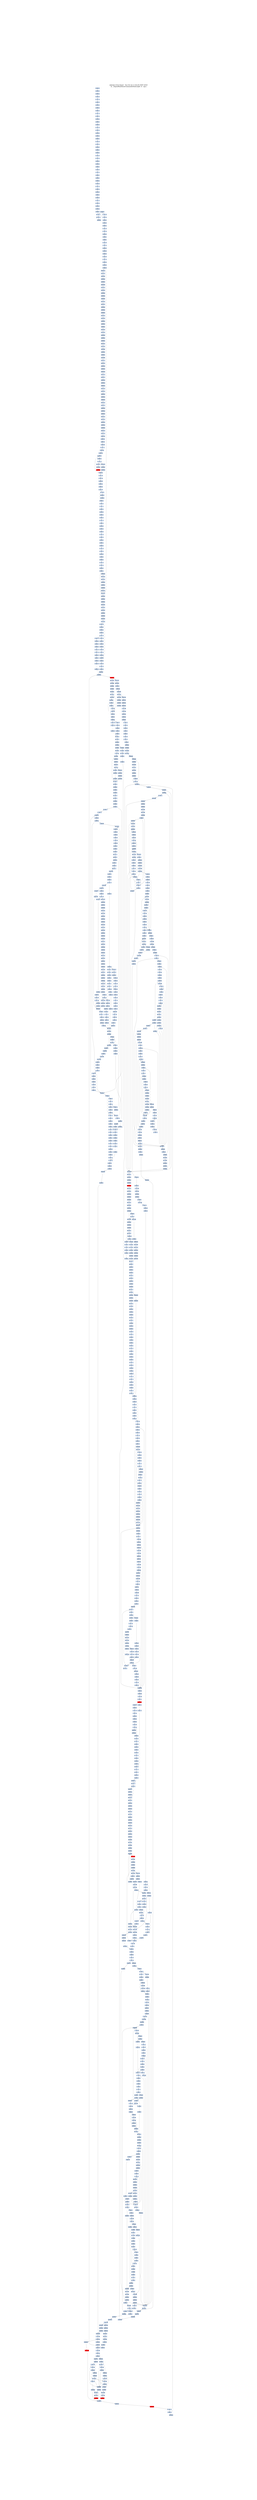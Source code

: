 digraph G {
node[shape=rectangle,style=filled,fillcolor=lightsteelblue,color=lightsteelblue]
bgcolor="transparent"
graph [label="Jakstab v0.8.4-devel   Tue Oct 22 11:02:25 CEST 2019\n-m ../Input/Real/linuxCommandsStatic/split -b --cpa i", labelloc=t, fontsize=35, pad=30]
"0x08081040"[label="0x08081040\n"];
"0x08081049"[label="0x08081049\n"];
"0x0808104f"[label="0x0808104f\n"];
"0x08081041"[label="0x08081041\n"];
"0x08081042"[label="0x08081042\n"];
"0x08081043"[label="0x08081043\n"];
"0x08081044"[label="0x08081044\n"];
"0x08081059"[label="0x08081059\n"];
"0x0804f856"[label="0x0804f856\n"];
"0x0808105d"[label="0x0808105d\n"];
"0x08081052"[label="0x08081052\n"];
"0x0804f859"[label="0x0804f859\n",fillcolor="red"];
"0x08081069"[label="0x08081069\n"];
"0x0808106b"[label="0x0808106b\n"];
"0x0808106d"[label="0x0808106d\n"];
"0x08081063"[label="0x08081063\n"];
"0x08081067"[label="0x08081067\n"];
"0x08081079"[label="0x08081079\n"];
"0x080a0880"[label="0x080a0880\n"];
"0x0808107f"[label="0x0808107f\n"];
"0x08081073"[label="0x08081073\n"];
"0x0808108b"[label="0x0808108b\n"];
"0x08081085"[label="0x08081085\n"];
"0x080a0885"[label="0x080a0885\n"];
"0x08081087"[label="0x08081087\n"];
"0x08081099"[label="0x08081099\n"];
"0x0808109b"[label="0x0808109b\n"];
"0x0808109f"[label="0x0808109f\n"];
"0x08081091"[label="0x08081091\n"];
"0x08081095"[label="0x08081095\n"];
"0x080810a9"[label="0x080810a9\n"];
"0x080810ad"[label="0x080810ad\n"];
"0x080810a5"[label="0x080810a5\n"];
"0x080810a7"[label="0x080810a7\n"];
"0x080810bd"[label="0x080810bd\n"];
"0x080810b3"[label="0x080810b3\n"];
"0x080810b7"[label="0x080810b7\n"];
"0x080810cc"[label="0x080810cc\n"];
"0x080810d0"[label="0x080810d0\n"];
"0x080810c1"[label="0x080810c1\n"];
"0x080810c8"[label="0x080810c8\n"];
"0x080810db"[label="0x080810db\n"];
"0x080810d6"[label="0x080810d6\n"];
"0x080810eb"[label="0x080810eb\n"];
"0x080810ef"[label="0x080810ef\n"];
"0x080810e1"[label="0x080810e1\n"];
"0x080810e5"[label="0x080810e5\n"];
"0x080810e7"[label="0x080810e7\n"];
"0x080810fb"[label="0x080810fb\n"];
"0x080810f1"[label="0x080810f1\n"];
"0x080810f7"[label="0x080810f7\n"];
"0x08081109"[label="0x08081109\n"];
"0x0808110b"[label="0x0808110b\n"];
"0x0808110d"[label="0x0808110d\n"];
"0x08081101"[label="0x08081101\n"];
"0x08081105"[label="0x08081105\n"];
"0x0808111b"[label="0x0808111b\n"];
"0x08081120"[label="0x08081120\n"];
"0x08081113"[label="0x08081113\n"];
"0x08081117"[label="0x08081117\n"];
"0x08081129"[label="0x08081129\n"];
"0x0808112d"[label="0x0808112d\n"];
"0x08051130"[label="0x08051130\n"];
"0x08081124"[label="0x08081124\n"];
"0x08051137"[label="0x08051137\n"];
"0x0808113d"[label="0x0808113d\n"];
"0x08051132"[label="0x08051132\n"];
"0x08051131"[label="0x08051131\n"];
"0x08051134"[label="0x08051134\n"];
"0x08051133"[label="0x08051133\n"];
"0x08081133"[label="0x08081133\n"];
"0x0805113f"[label="0x0805113f\n"];
"0x0805113b"[label="0x0805113b\n"];
"0x08081138"[label="0x08081138\n"];
"0x08081149"[label="0x08081149\n"];
"0x312d302e"[label="0x312d302e\n"];
"0x08051147"[label="0x08051147\n"];
"0x0808114d"[label="0x0808114d\n"];
"0x08051143"[label="0x08051143\n"];
"0x08081142"[label="0x08081142\n"];
"0x0805114d"[label="0x0805114d\n"];
"0x08051149"[label="0x08051149\n"];
"0x08081147"[label="0x08081147\n"];
"0x0805114b"[label="0x0805114b\n"];
"0x08051155"[label="0x08051155\n"];
"0x08051157"[label="0x08051157\n"];
"0x0808115c"[label="0x0808115c\n"];
"0x08051153"[label="0x08051153\n"];
"0x0805115e"[label="0x0805115e\n"];
"0x08081152"[label="0x08081152\n"];
"0x08051160"[label="0x08051160\n"];
"0x08051159"[label="0x08051159\n"];
"0x08081157"[label="0x08081157\n"];
"0x08051166"[label="0x08051166\n"];
"0x08051168"[label="0x08051168\n"];
"0x0808116b"[label="0x0808116b\n"];
"0x08051162"[label="0x08051162\n"];
"0x08051164"[label="0x08051164\n"];
"0x08081170"[label="0x08081170\n"];
"0x0805116e"[label="0x0805116e\n"];
"0x08081161"[label="0x08081161\n"];
"0x08051170"[label="0x08051170\n"];
"0x0805116a"[label="0x0805116a\n"];
"0x08081165"[label="0x08081165\n"];
"0x0805116c"[label="0x0805116c\n"];
"0x08081179"[label="0x08081179\n"];
"0x0808117b"[label="0x0808117b\n"];
"0x08051178"[label="0x08051178\n"];
"0x08051177"[label="0x08051177\n"];
"0x08051172"[label="0x08051172\n"];
"0x0808117f"[label="0x0808117f\n"];
"0x08051174"[label="0x08051174\n"];
"0x08051180"[label="0x08051180\n"];
"0x0805117a"[label="0x0805117a\n"];
"0x08081175"[label="0x08081175\n"];
"0x08051179"[label="0x08051179\n"];
"0x0805117b"[label="0x0805117b\n"];
"0x08081189"[label="0x08081189\n"];
"0x08051187"[label="0x08051187\n"];
"0x08051182"[label="0x08051182\n"];
"0x08051184"[label="0x08051184\n"];
"0x08081190"[label="0x08081190\n"];
"0x08081181"[label="0x08081181\n"];
"0x08051190"[label="0x08051190\n"];
"0x0805118a"[label="0x0805118a\n"];
"0x08081185"[label="0x08081185\n"];
"0x08081187"[label="0x08081187\n"];
"0x08051197"[label="0x08051197\n"];
"0x08051192"[label="0x08051192\n"];
"0x0808119f"[label="0x0808119f\n"];
"0x08081193"[label="0x08081193\n"];
"0x0805199f"[label="0x0805199f\n"];
"0x0805119f"[label="0x0805119f\n"];
"0x08051199"[label="0x08051199\n"];
"0x08081196"[label="0x08081196\n"];
"0x0805119b"[label="0x0805119b\n"];
"0x08081198"[label="0x08081198\n"];
"0x080519a5"[label="0x080519a5\n"];
"0x080511a5"[label="0x080511a5\n"];
"0x080519a8"[label="0x080519a8\n"];
"0x080511a1"[label="0x080511a1\n"];
"0x080809b0"[label="0x080809b0\n"];
"0x080511a3"[label="0x080511a3\n"];
"0x080519ae"[label="0x080519ae\n"];
"0x080811a1"[label="0x080811a1\n",fillcolor="red"];
"0x080511ad"[label="0x080511ad\n"];
"0x080511a9"[label="0x080511a9\n"];
"0x080511ab"[label="0x080511ab\n"];
"0x080511b5"[label="0x080511b5\n"];
"0x080809bb"[label="0x080809bb\n"];
"0x080809bc"[label="0x080809bc\n"];
"0x080511b7"[label="0x080511b7\n"];
"0x080809be"[label="0x080809be\n"];
"0x080519b1"[label="0x080519b1\n"];
"0x080511b1"[label="0x080511b1\n"];
"0x080519b3"[label="0x080519b3\n"];
"0x080511b3"[label="0x080511b3\n"];
"0x080809b3"[label="0x080809b3\n"];
"0x080519bf"[label="0x080519bf\n"];
"0x080511bf"[label="0x080511bf\n"];
"0x080809b6"[label="0x080809b6\n"];
"0x080511b9"[label="0x080511b9\n"];
"0x080519b9"[label="0x080519b9\n"];
"0x080511bb"[label="0x080511bb\n"];
"0x080809b8"[label="0x080809b8\n"];
"0x080809ca"[label="0x080809ca\n"];
"0x080519c5"[label="0x080519c5\n"];
"0x080511c5"[label="0x080511c5\n"];
"0x080811cb"[label="0x080811cb\n"];
"0x080511c7"[label="0x080511c7\n"];
"0x080809cd"[label="0x080809cd\n"];
"0x080511c1"[label="0x080511c1\n"];
"0x080811ce"[label="0x080811ce\n"];
"0x080809cf"[label="0x080809cf\n"];
"0x080811d0"[label="0x080811d0\n"];
"0x080511c3"[label="0x080511c3\n"];
"0x080809c1"[label="0x080809c1\n"];
"0x080519cd"[label="0x080519cd\n"];
"0x080809c3"[label="0x080809c3\n"];
"0x080511cf"[label="0x080511cf\n"];
"0x080809c5"[label="0x080809c5\n"];
"0x080511c9"[label="0x080511c9\n"];
"0x080519c9"[label="0x080519c9\n"];
"0x080809c8"[label="0x080809c8\n"];
"0x080511cb"[label="0x080511cb\n"];
"0x080519d8"[label="0x080519d8\n"];
"0x080809db"[label="0x080809db\n"];
"0x080511d7"[label="0x080511d7\n"];
"0x080811dd"[label="0x080811dd\n"];
"0x080809dd"[label="0x080809dd\n"];
"0x080511d1"[label="0x080511d1\n"];
"0x080519d1"[label="0x080519d1\n"];
"0x080519d4"[label="0x080519d4\n"];
"0x080809df"[label="0x080809df\n"];
"0x080511d3"[label="0x080511d3\n"];
"0x080809d1"[label="0x080809d1\n"];
"0x080811d2"[label="0x080811d2\n"];
"0x080809d2"[label="0x080809d2\n"];
"0x080511dd"[label="0x080511dd\n"];
"0x080811d4"[label="0x080811d4\n"];
"0x080511df"[label="0x080511df\n"];
"0x080519d9"[label="0x080519d9\n"];
"0x080511d9"[label="0x080511d9\n"];
"0x080809d8"[label="0x080809d8\n"];
"0x080511db"[label="0x080511db\n"];
"0x080811d8"[label="0x080811d8\n"];
"0x080809e9"[label="0x080809e9\n"];
"0x080511e5"[label="0x080511e5\n"];
"0x080809eb"[label="0x080809eb\n"];
"0x080811eb"[label="0x080811eb\n"];
"0x0804d1e7"[label="0x0804d1e7\n"];
"0x0804d1e8"[label="0x0804d1e8\n"];
"0x080511e7"[label="0x080511e7\n"];
"0x080809ee"[label="0x080809ee\n"];
"0x080511e1"[label="0x080511e1\n"];
"0x080809f0"[label="0x080809f0\n"];
"0x0804d1e4"[label="0x0804d1e4\n"];
"0x080811f0"[label="0x080811f0\n"];
"0x080511e3"[label="0x080511e3\n"];
"0x080811e1"[label="0x080811e1\n"];
"0x080511ee"[label="0x080511ee\n"];
"0x080809e2"[label="0x080809e2\n"];
"0x080811e3"[label="0x080811e3\n"];
"0x0804d1ef"[label="0x0804d1ef\n"];
"0x080809e4"[label="0x080809e4\n"];
"0x080811e5"[label="0x080811e5\n"];
"0x080511ea"[label="0x080511ea\n"];
"0x0804d1eb"[label="0x0804d1eb\n"];
"0x080511ec"[label="0x080511ec\n"];
"0x080809e7"[label="0x080809e7\n"];
"0x0804d1ec"[label="0x0804d1ec\n"];
"0x080511f5"[label="0x080511f5\n"];
"0x080809fa"[label="0x080809fa\n"];
"0x080809fb"[label="0x080809fb\n",fillcolor="red"];
"0x080811fc"[label="0x080811fc\n"];
"0x080511f2"[label="0x080511f2\n"];
"0x080511f1"[label="0x080511f1\n"];
"0x080511f4"[label="0x080511f4\n"];
"0x08080a00"[label="0x08080a00\n"];
"0x080511f3"[label="0x080511f3\n"];
"0x08051200"[label="0x08051200\n"];
"0x080809f3"[label="0x080809f3\n"];
"0x080809f6"[label="0x080809f6\n"];
"0x08051206"[label="0x08051206\n"];
"0x08080a0a"[label="0x08080a0a\n"];
"0x08080a0d"[label="0x08080a0d\n"];
"0x08051202"[label="0x08051202\n"];
"0x0808120d"[label="0x0808120d\n"];
"0x08051204"[label="0x08051204\n"];
"0x08080a0f"[label="0x08080a0f\n"];
"0x08080a10"[label="0x08080a10\n"];
"0x08081201"[label="0x08081201\n"];
"0x0805120d"[label="0x0805120d\n"];
"0x08080a03"[label="0x08080a03\n",fillcolor="red"];
"0x08051210"[label="0x08051210\n"];
"0x0805120a"[label="0x0805120a\n"];
"0x08051209"[label="0x08051209\n"];
"0x0805120c"[label="0x0805120c\n"];
"0x08080a08"[label="0x08080a08\n"];
"0x0805120b"[label="0x0805120b\n"];
"0x08051216"[label="0x08051216\n"];
"0x08051218"[label="0x08051218\n"];
"0x08051212"[label="0x08051212\n"];
"0x0808121e"[label="0x0808121e\n"];
"0x08051214"[label="0x08051214\n"];
"0x08080a20"[label="0x08080a20\n"];
"0x0805121e"[label="0x0805121e\n"];
"0x0805121d"[label="0x0805121d\n"];
"0x08081212"[label="0x08081212\n"];
"0x08051220"[label="0x08051220\n"];
"0x0805121f"[label="0x0805121f\n"];
"0x0805121a"[label="0x0805121a\n"];
"0x08080a2a"[label="0x08080a2a\n"];
"0x08051228"[label="0x08051228\n"];
"0x08080a2c"[label="0x08080a2c\n"];
"0x08051221"[label="0x08051221\n"];
"0x0808122f"[label="0x0808122f\n"];
"0x08080a30"[label="0x08080a30\n"];
"0x08080a21"[label="0x08080a21\n"];
"0x0805122e"[label="0x0805122e\n"];
"0x08080a23"[label="0x08080a23\n"];
"0x08051230"[label="0x08051230\n"];
"0x08081223"[label="0x08081223\n"];
"0x0805122a"[label="0x0805122a\n"];
"0x08080a26"[label="0x08080a26\n"];
"0x0805122c"[label="0x0805122c\n"];
"0x08080a3a"[label="0x08080a3a\n"];
"0x08080a3b"[label="0x08080a3b\n",fillcolor="red"];
"0x08051237"[label="0x08051237\n"];
"0x08051232"[label="0x08051232\n"];
"0x08080a40"[label="0x08080a40\n"];
"0x08080a32"[label="0x08080a32\n"];
"0x08051240"[label="0x08051240\n"];
"0x08081234"[label="0x08081234\n"];
"0x08080a37"[label="0x08080a37\n"];
"0x08081249"[label="0x08081249\n"];
"0x08080a4b"[label="0x08080a4b\n"];
"0x08051242"[label="0x08051242\n"];
"0x08080a4f"[label="0x08080a4f\n"];
"0x08051244"[label="0x08051244\n"];
"0x08080a43"[label="0x08080a43\n"];
"0x08081244"[label="0x08081244\n"];
"0x08080a45"[label="0x08080a45\n"];
"0x08080a46"[label="0x08080a46\n"];
"0x08081259"[label="0x08081259\n"];
"0x08080a5a"[label="0x08080a5a\n"];
"0x08080a5c"[label="0x08080a5c\n"];
"0x0808125e"[label="0x0808125e\n"];
"0x08080a53"[label="0x08080a53\n"];
"0x08080a56"[label="0x08080a56\n"];
"0x0808126c"[label="0x0808126c\n"];
"0x08051a64"[label="0x08051a64\n"];
"0x08080a61"[label="0x08080a61\n"];
"0x08051a6d"[label="0x08051a6d\n"];
"0x08080a64"[label="0x08080a64\n"];
"0x08080a65"[label="0x08080a65\n",fillcolor="red"];
"0x08051a6a"[label="0x08051a6a\n"];
"0x08051a6c"[label="0x08051a6c\n"];
"0x08051a78"[label="0x08051a78\n"];
"0x0808127d"[label="0x0808127d\n"];
"0x08051a73"[label="0x08051a73\n"];
"0x08081271"[label="0x08081271\n"];
"0x08051a80"[label="0x08051a80\n"];
"0x08051a7f"[label="0x08051a7f\n"];
"0x08051a79"[label="0x08051a79\n"];
"0x0808128e"[label="0x0808128e\n"];
"0x08080a90"[label="0x08080a90\n"];
"0x08081282"[label="0x08081282\n"];
"0x08080a9d"[label="0x08080a9d\n"];
"0x08080a9e"[label="0x08080a9e\n"];
"0x08080a9f"[label="0x08080a9f\n"];
"0x0808129f"[label="0x0808129f\n"];
"0x08080a91"[label="0x08080a91\n"];
"0x08080a92"[label="0x08080a92\n"];
"0x08081293"[label="0x08081293\n"];
"0x08080a97"[label="0x08080a97\n"];
"0x08080aac"[label="0x08080aac\n"];
"0x08080aae"[label="0x08080aae\n"];
"0x080812b0"[label="0x080812b0\n"];
"0x08080aa2"[label="0x08080aa2\n"];
"0x080812a4"[label="0x080812a4\n"];
"0x08080aa8"[label="0x08080aa8\n"];
"0x08080abb"[label="0x08080abb\n"];
"0x08080ab2"[label="0x08080ab2\n"];
"0x08080ab4"[label="0x08080ab4\n"];
"0x080812b5"[label="0x080812b5\n"];
"0x08080ab6"[label="0x08080ab6\n"];
"0x080812ca"[label="0x080812ca\n"];
"0x08080aca"[label="0x08080aca\n"];
"0x080812cc"[label="0x080812cc\n"];
"0x080812ce"[label="0x080812ce\n"];
"0x08080ad0"[label="0x08080ad0\n"];
"0x08080ac1"[label="0x08080ac1\n"];
"0x080812c1"[label="0x080812c1\n"];
"0x08080ac3"[label="0x08080ac3\n"];
"0x080812c4"[label="0x080812c4\n"];
"0x08080ac5"[label="0x08080ac5\n"];
"0x080812c6"[label="0x080812c6\n"];
"0x08080adc"[label="0x08080adc\n"];
"0x080812dd"[label="0x080812dd\n"];
"0x080812e0"[label="0x080812e0\n"];
"0x08080ae0"[label="0x08080ae0\n"];
"0x080812d1"[label="0x080812d1\n"];
"0x080812d3"[label="0x080812d3\n"];
"0x08080ad4"[label="0x08080ad4\n"];
"0x08080ad6"[label="0x08080ad6\n"];
"0x080812d7"[label="0x080812d7\n"];
"0x08080aea"[label="0x08080aea\n"];
"0x08080aee"[label="0x08080aee\n"];
"0x080812e1"[label="0x080812e1\n"];
"0x08080ae2"[label="0x08080ae2\n"];
"0x080812e2"[label="0x080812e2\n"];
"0x080812e3"[label="0x080812e3\n"];
"0x080812e4"[label="0x080812e4\n"];
"0x08080ae4"[label="0x08080ae4\n"];
"0x08080afe"[label="0x08080afe\n"];
"0x08080b00"[label="0x08080b00\n"];
"0x08080af2"[label="0x08080af2\n"];
"0x08080af5"[label="0x08080af5\n"];
"0x08080af8"[label="0x08080af8\n"];
"0x08080b10"[label="0x08080b10\n"];
"0x08080b06"[label="0x08080b06\n"];
"0x08080b08"[label="0x08080b08\n"];
"0x08080b1d"[label="0x08080b1d\n"];
"0x08080b1f"[label="0x08080b1f\n"];
"0x08080b13"[label="0x08080b13\n"];
"0x08080b15"[label="0x08080b15\n"];
"0x08080b18"[label="0x08080b18\n"];
"0x08080b2b"[label="0x08080b2b\n"];
"0x08080b2e"[label="0x08080b2e\n"];
"0x08080b30"[label="0x08080b30\n"];
"0x08080b21"[label="0x08080b21\n"];
"0x08080b23"[label="0x08080b23\n"];
"0x08051b2f"[label="0x08051b2f\n"];
"0x08080b25"[label="0x08080b25\n"];
"0x08051b2b"[label="0x08051b2b\n"];
"0x08080b3a"[label="0x08080b3a\n"];
"0x08051b37"[label="0x08051b37\n"];
"0x08080b3e"[label="0x08080b3e\n"];
"0x08051b33"[label="0x08051b33\n"];
"0x08051b3e"[label="0x08051b3e\n"];
"0x08051b3f"[label="0x08051b3f\n"];
"0x08080b34"[label="0x08080b34\n"];
"0x08051b3a"[label="0x08051b3a\n"];
"0x08080b38"[label="0x08080b38\n"];
"0x08080b49"[label="0x08080b49\n"];
"0x08051b47"[label="0x08051b47\n"];
"0x08080b4d"[label="0x08080b4d\n"];
"0x08051b44"[label="0x08051b44\n"];
"0x08080b50"[label="0x08080b50\n"];
"0x08051b4f"[label="0x08051b4f\n"];
"0x08080b44"[label="0x08080b44\n"];
"0x08051b4a"[label="0x08051b4a\n"];
"0x08080b47"[label="0x08080b47\n"];
"0x08051b55"[label="0x08051b55\n"];
"0x08080b5b"[label="0x08080b5b\n"];
"0x08080b5c"[label="0x08080b5c\n"];
"0x08051b51"[label="0x08051b51\n"];
"0x08080b60"[label="0x08080b60\n"];
"0x08051b5e"[label="0x08051b5e\n"];
"0x08080b56"[label="0x08080b56\n"];
"0x08051b5b"[label="0x08051b5b\n"];
"0x08051b66"[label="0x08051b66\n"];
"0x08080b69"[label="0x08080b69\n"];
"0x08080b6b"[label="0x08080b6b\n"];
"0x08051b61"[label="0x08051b61\n"];
"0x08080b6e"[label="0x08080b6e\n"];
"0x08051b63"[label="0x08051b63\n"];
"0x08051b6d"[label="0x08051b6d\n"];
"0x08051370"[label="0x08051370\n"];
"0x08080b63"[label="0x08080b63\n"];
"0x08080b65"[label="0x08080b65\n"];
"0x08051b69"[label="0x08051b69\n"];
"0x08080b67"[label="0x08080b67\n"];
"0x08051b76"[label="0x08051b76\n"];
"0x08051b78"[label="0x08051b78\n"];
"0x08080b7b"[label="0x08080b7b\n"];
"0x08051372"[label="0x08051372\n"];
"0x08051371"[label="0x08051371\n"];
"0x08051374"[label="0x08051374\n"];
"0x08051373"[label="0x08051373\n"];
"0x08051b73"[label="0x08051b73\n"];
"0x08080b71"[label="0x08080b71\n"];
"0x08051b7d"[label="0x08051b7d\n"];
"0x08080b74"[label="0x08080b74\n"];
"0x0805137f"[label="0x0805137f\n"];
"0x08051379"[label="0x08051379\n"];
"0x08080b76"[label="0x08080b76\n"];
"0x08080b78"[label="0x08080b78\n"];
"0x08051385"[label="0x08051385\n"];
"0x08080b8b"[label="0x08080b8b\n"];
"0x08051b87"[label="0x08051b87\n"];
"0x08051387"[label="0x08051387\n"];
"0x08080b8d"[label="0x08080b8d\n"];
"0x08051b83"[label="0x08051b83\n"];
"0x08080b81"[label="0x08080b81\n"];
"0x08051b8d"[label="0x08051b8d\n"];
"0x08051390"[label="0x08051390\n"];
"0x08080b85"[label="0x08080b85\n"];
"0x0805138a"[label="0x0805138a\n"];
"0x08051b8a"[label="0x08051b8a\n"];
"0x08080b87"[label="0x08080b87\n"];
"0x08051396"[label="0x08051396\n"];
"0x08080b9b"[label="0x08080b9b\n"];
"0x08051398"[label="0x08051398\n"];
"0x08080b9c"[label="0x08080b9c\n"];
"0x08051b92"[label="0x08051b92\n"];
"0x08080ba0"[label="0x08080ba0\n"];
"0x08080b91"[label="0x08080b91\n"];
"0x0805139f"[label="0x0805139f\n"];
"0x0805139a"[label="0x0805139a\n"];
"0x08080b95"[label="0x08080b95\n"];
"0x080513a6"[label="0x080513a6\n"];
"0x08080baa"[label="0x08080baa\n"];
"0x08080bac"[label="0x08080bac\n"];
"0x080513a1"[label="0x080513a1\n"];
"0x080513a4"[label="0x080513a4\n"];
"0x08080bb0"[label="0x08080bb0\n"];
"0x08080ba3"[label="0x08080ba3\n"];
"0x080513af"[label="0x080513af\n"];
"0x08080ba5"[label="0x08080ba5\n"];
"0x080513a9"[label="0x080513a9\n"];
"0x080513ac"[label="0x080513ac\n"];
"0x08080ba8"[label="0x08080ba8\n"];
"0x08080bb9"[label="0x08080bb9\n"];
"0x080513b5"[label="0x080513b5\n"];
"0x08080bbb"[label="0x08080bbb\n"];
"0x080513b8"[label="0x080513b8\n"];
"0x080513b2"[label="0x080513b2\n"];
"0x08080bbd"[label="0x08080bbd\n"];
"0x0804fbb1"[label="0x0804fbb1\n"];
"0x08080bbf"[label="0x08080bbf\n"];
"0x0804fbb4"[label="0x0804fbb4\n"];
"0x08080bb4"[label="0x08080bb4\n"];
"0x080513bf"[label="0x080513bf\n"];
"0x080513ba"[label="0x080513ba\n"];
"0x08080bb7"[label="0x08080bb7\n"];
"0x080513bc"[label="0x080513bc\n"];
"0x080513c6"[label="0x080513c6\n"];
"0x080513c2"[label="0x080513c2\n"];
"0x080513c4"[label="0x080513c4\n"];
"0x08080bd0"[label="0x08080bd0\n"];
"0x08080bc1"[label="0x08080bc1\n"];
"0x0807e3d0"[label="0x0807e3d0\n"];
"0x08080bc3"[label="0x08080bc3\n"];
"0x080513cf"[label="0x080513cf\n"];
"0x08080bc5"[label="0x08080bc5\n"];
"0x080513c9"[label="0x080513c9\n"];
"0x08080bc7"[label="0x08080bc7\n"];
"0x080513d8"[label="0x080513d8\n"];
"0x08080bdb"[label="0x08080bdb\n"];
"0x0807e3d4"[label="0x0807e3d4\n"];
"0x080513d1"[label="0x080513d1\n"];
"0x0807e3d3"[label="0x0807e3d3\n"];
"0x08080bde"[label="0x08080bde\n"];
"0x0807e3d2"[label="0x0807e3d2\n"];
"0x0807e3d1"[label="0x0807e3d1\n"];
"0x08080bd2"[label="0x08080bd2\n"];
"0x0807e3df"[label="0x0807e3df\n"];
"0x080513dd"[label="0x080513dd\n"];
"0x08080bd4"[label="0x08080bd4\n"];
"0x080513df"[label="0x080513df\n"];
"0x080513da"[label="0x080513da\n"];
"0x08080bd6"[label="0x08080bd6\n"];
"0x0807e3d9"[label="0x0807e3d9\n"];
"0x08080bd8"[label="0x08080bd8\n"];
"0x0807e3e8"[label="0x0807e3e8\n"];
"0x08080bea"[label="0x08080bea\n"];
"0x080513e8"[label="0x080513e8\n"];
"0x08080bec"[label="0x08080bec\n"];
"0x080513e2"[label="0x080513e2\n"];
"0x0807e3e2"[label="0x0807e3e2\n"];
"0x08080bf0"[label="0x08080bf0\n"];
"0x08080be1"[label="0x08080be1\n"];
"0x080513ee"[label="0x080513ee\n"];
"0x0807e3ef"[label="0x0807e3ef\n"];
"0x08080be4"[label="0x08080be4\n"];
"0x0807e3ec"[label="0x0807e3ec\n"];
"0x08080be6"[label="0x08080be6\n"];
"0x080513ec"[label="0x080513ec\n"];
"0x08080be8"[label="0x08080be8\n"];
"0x08080bf9"[label="0x08080bf9\n"];
"0x080513f5"[label="0x080513f5\n"];
"0x08080bfb"[label="0x08080bfb\n"];
"0x080513f7"[label="0x080513f7\n"];
"0x0807e3f3"[label="0x0807e3f3\n"];
"0x08080bff"[label="0x08080bff\n"];
"0x0807e3f1"[label="0x0807e3f1\n"];
"0x080513f3"[label="0x080513f3\n"];
"0x0807e400"[label="0x0807e400\n"];
"0x080513fd"[label="0x080513fd\n"];
"0x08051400"[label="0x08051400\n"];
"0x08080bf3"[label="0x08080bf3\n"];
"0x0807e3fd"[label="0x0807e3fd\n"];
"0x080513fa"[label="0x080513fa\n"];
"0x0807e3fb"[label="0x0807e3fb\n"];
"0x08080bf6"[label="0x08080bf6\n"];
"0x0807e3f9"[label="0x0807e3f9\n"];
"0x08051406"[label="0x08051406\n"];
"0x08080c09"[label="0x08080c09\n"];
"0x0807e407"[label="0x0807e407\n"];
"0x08080c0f"[label="0x08080c0f\n"];
"0x0807e402"[label="0x0807e402\n"];
"0x08051403"[label="0x08051403\n"];
"0x0807e40e"[label="0x0807e40e\n"];
"0x08080c03"[label="0x08080c03\n"];
"0x0807e40c"[label="0x0807e40c\n"];
"0x0807e40a"[label="0x0807e40a\n"];
"0x0805140c"[label="0x0805140c\n"];
"0x08080c07"[label="0x08080c07\n"];
"0x0807e418"[label="0x0807e418\n"];
"0x0807e416"[label="0x0807e416\n"];
"0x08051417"[label="0x08051417\n"];
"0x0807e414"[label="0x0807e414\n"];
"0x08051412"[label="0x08051412\n"];
"0x08051414"[label="0x08051414\n"];
"0x08080c20"[label="0x08080c20\n"];
"0x0807e411"[label="0x0807e411\n"];
"0x0807e41f"[label="0x0807e41f\n"];
"0x08080c12"[label="0x08080c12\n"];
"0x08080c13"[label="0x08080c13\n"];
"0x0805141f"[label="0x0805141f\n"];
"0x08080c14"[label="0x08080c14\n"];
"0x0807e41c"[label="0x0807e41c\n"];
"0x08080c15"[label="0x08080c15\n"];
"0x08051419"[label="0x08051419\n"];
"0x08080c16"[label="0x08080c16\n",fillcolor="red"];
"0x0805141c"[label="0x0805141c\n"];
"0x0807e41a"[label="0x0807e41a\n"];
"0x08051425"[label="0x08051425\n"];
"0x08080c2b"[label="0x08080c2b\n"];
"0x08080c2d"[label="0x08080c2d\n"];
"0x0807e423"[label="0x0807e423\n"];
"0x08080c2f"[label="0x08080c2f\n"];
"0x08082c30"[label="0x08082c30\n"];
"0x0807e421"[label="0x0807e421\n"];
"0x0807e430"[label="0x0807e430\n"];
"0x08080c24"[label="0x08080c24\n"];
"0x0805142f"[label="0x0805142f\n"];
"0x08080c26"[label="0x08080c26\n"];
"0x08051429"[label="0x08051429\n"];
"0x08080c28"[label="0x08080c28\n"];
"0x0807e429"[label="0x0807e429\n"];
"0x08051436"[label="0x08051436\n"];
"0x0807e438"[label="0x0807e438\n"];
"0x08051438"[label="0x08051438\n"];
"0x08080c3b"[label="0x08080c3b\n"];
"0x0807e435"[label="0x0807e435\n"];
"0x08051434"[label="0x08051434\n"];
"0x08080c3f"[label="0x08080c3f\n"];
"0x0807e440"[label="0x0807e440\n"];
"0x08080c32"[label="0x08080c32\n"];
"0x0807e43e"[label="0x0807e43e\n"];
"0x08080c34"[label="0x08080c34\n"];
"0x0807e43d"[label="0x0807e43d\n"];
"0x0807e43c"[label="0x0807e43c\n"];
"0x0805143a"[label="0x0805143a\n"];
"0x0807e43b"[label="0x0807e43b\n"];
"0x0805143c"[label="0x0805143c\n"];
"0x08080c37"[label="0x08080c37\n"];
"0x0807e43a"[label="0x0807e43a\n"];
"0x08051445"[label="0x08051445\n"];
"0x08080c4b"[label="0x08080c4b\n"];
"0x0807e446"[label="0x0807e446\n"];
"0x08051447"[label="0x08051447\n"];
"0x0807e445"[label="0x0807e445\n"];
"0x08051442"[label="0x08051442\n"];
"0x0807e443"[label="0x0807e443\n"];
"0x08080c4f"[label="0x08080c4f\n"];
"0x0807e450"[label="0x0807e450\n"];
"0x0807e44e"[label="0x0807e44e\n"];
"0x0805144f"[label="0x0805144f\n"];
"0x08080c46"[label="0x08080c46\n"];
"0x0807e44b"[label="0x0807e44b\n"];
"0x0805144c"[label="0x0805144c\n"];
"0x0807e458"[label="0x0807e458\n"];
"0x0807e457"[label="0x0807e457\n"];
"0x08051455"[label="0x08051455\n"];
"0x0807e455"[label="0x0807e455\n"];
"0x08051457"[label="0x08051457\n"];
"0x08051452"[label="0x08051452\n"];
"0x0807e452"[label="0x0807e452\n"];
"0x08080c60"[label="0x08080c60\n"];
"0x0807e460"[label="0x0807e460\n"];
"0x08080c53"[label="0x08080c53\n"];
"0x0805145f"[label="0x0805145f\n"];
"0x0807e45b"[label="0x0807e45b\n"];
"0x08051459"[label="0x08051459\n"];
"0x0807e45a"[label="0x0807e45a\n"];
"0x0807e459"[label="0x0807e459\n"];
"0x08080c6a"[label="0x08080c6a\n"];
"0x0807e466"[label="0x0807e466\n"];
"0x08051468"[label="0x08051468\n"];
"0x08080c6c"[label="0x08080c6c\n"];
"0x0807e464"[label="0x0807e464\n"];
"0x08080c6e"[label="0x08080c6e\n"];
"0x0807e462"[label="0x0807e462\n"];
"0x08051463"[label="0x08051463\n"];
"0x08080c62"[label="0x08080c62\n"];
"0x08080c64"[label="0x08080c64\n"];
"0x08080c66"[label="0x08080c66\n"];
"0x0805146c"[label="0x0805146c\n"];
"0x0807e469"[label="0x0807e469\n"];
"0x08080c79"[label="0x08080c79\n"];
"0x08080c7c"[label="0x08080c7c\n"];
"0x08051474"[label="0x08051474\n"];
"0x08080c72"[label="0x08080c72\n"];
"0x08080c76"[label="0x08080c76\n"];
"0x0805147c"[label="0x0805147c\n"];
"0x08080c8b"[label="0x08080c8b\n"];
"0x08051481"[label="0x08051481\n"];
"0x08080c8f"[label="0x08080c8f\n"];
"0x08080c82"[label="0x08080c82\n"];
"0x08080c84"[label="0x08080c84\n"];
"0x08080c86"[label="0x08080c86\n"];
"0x08051489"[label="0x08051489\n"];
"0x08080c99"[label="0x08080c99\n"];
"0x08080c9b"[label="0x08080c9b\n"];
"0x08080c9d"[label="0x08080c9d\n"];
"0x08051494"[label="0x08051494\n"];
"0x08080c93"[label="0x08080c93\n"];
"0x08080c97"[label="0x08080c97\n"];
"0x0805149b"[label="0x0805149b\n"];
"0x080514a6"[label="0x080514a6\n"];
"0x08080caa"[label="0x08080caa\n"];
"0x08080cac"[label="0x08080cac\n"];
"0x08080cae"[label="0x08080cae\n"];
"0x08080cb0"[label="0x08080cb0\n"];
"0x08080ca1"[label="0x08080ca1\n"];
"0x080514b0"[label="0x080514b0\n"];
"0x08080ca4"[label="0x08080ca4\n"];
"0x080514a9"[label="0x080514a9\n"];
"0x08080ca6"[label="0x08080ca6\n"];
"0x08080ca8"[label="0x08080ca8\n"];
"0x080514ab"[label="0x080514ab\n"];
"0x08080cba"[label="0x08080cba\n"];
"0x080514b5"[label="0x080514b5\n"];
"0x080514b7"[label="0x080514b7\n"];
"0x08080cbc"[label="0x08080cbc\n"];
"0x08080cbe"[label="0x08080cbe\n"];
"0x08080cc0"[label="0x08080cc0\n"];
"0x08080cb2"[label="0x08080cb2\n"];
"0x080514bf"[label="0x080514bf\n"];
"0x080514b9"[label="0x080514b9\n"];
"0x080514bc"[label="0x080514bc\n"];
"0x08080cb8"[label="0x08080cb8\n"];
"0x08080cc9"[label="0x08080cc9\n"];
"0x080514c8"[label="0x080514c8\n"];
"0x08080ccc"[label="0x08080ccc\n"];
"0x08080cce"[label="0x08080cce\n"];
"0x080514c1"[label="0x080514c1\n"];
"0x080514c4"[label="0x080514c4\n"];
"0x08080cd0"[label="0x08080cd0\n"];
"0x08080cc3"[label="0x08080cc3\n"];
"0x080514cf"[label="0x080514cf\n"];
"0x08080cc6"[label="0x08080cc6\n"];
"0x080514cc"[label="0x080514cc\n"];
"0x080514d5"[label="0x080514d5\n"];
"0x08080cda"[label="0x08080cda\n"];
"0x080514d8"[label="0x080514d8\n"];
"0x08080cde"[label="0x08080cde\n"];
"0x08080ce0"[label="0x08080ce0\n"];
"0x080514de"[label="0x080514de\n"];
"0x08080cd3"[label="0x08080cd3\n"];
"0x08080cd5"[label="0x08080cd5\n"];
"0x080514db"[label="0x080514db\n"];
"0x080514e6"[label="0x080514e6\n"];
"0x08051ce5"[label="0x08051ce5\n"];
"0x08080ceb"[label="0x08080ceb\n"];
"0x08051ce2"[label="0x08051ce2\n"];
"0x080514e1"[label="0x080514e1\n"];
"0x080514e4"[label="0x080514e4\n"];
"0x08080cef"[label="0x08080cef\n"];
"0x08080ce2"[label="0x08080ce2\n"];
"0x08080ce4"[label="0x08080ce4\n"];
"0x080514e9"[label="0x080514e9\n"];
"0x080514ec"[label="0x080514ec\n"];
"0x08080ce8"[label="0x08080ce8\n"];
"0x08080cf9"[label="0x08080cf9\n"];
"0x080514f6"[label="0x080514f6\n"];
"0x080814fe"[label="0x080814fe\n"];
"0x080514f1"[label="0x080514f1\n"];
"0x080514f4"[label="0x080514f4\n"];
"0x08080d00"[label="0x08080d00\n"];
"0x08051500"[label="0x08051500\n"];
"0x08080cf4"[label="0x08080cf4\n"];
"0x080514f9"[label="0x080514f9\n"];
"0x08080cf8"[label="0x08080cf8\n"];
"0x08080d09"[label="0x08080d09\n"];
"0x08051505"[label="0x08051505\n"];
"0x08080d0b"[label="0x08080d0b\n"];
"0x08051502"[label="0x08051502\n"];
"0x08080d0d"[label="0x08080d0d\n"];
"0x08080d0f"[label="0x08080d0f\n"];
"0x08081502"[label="0x08081502\n"];
"0x0805150d"[label="0x0805150d\n"];
"0x08051510"[label="0x08051510\n"];
"0x08080d03"[label="0x08080d03\n"];
"0x08080d06"[label="0x08080d06\n"];
"0x08051509"[label="0x08051509\n"];
"0x08081508"[label="0x08081508\n"];
"0x08080d1d"[label="0x08080d1d\n"];
"0x08051512"[label="0x08051512\n"];
"0x08080d1f"[label="0x08080d1f\n"];
"0x08080d11"[label="0x08080d11\n"];
"0x08051520"[label="0x08051520\n"];
"0x08080d13"[label="0x08080d13\n"];
"0x08051519"[label="0x08051519\n"];
"0x08080d18"[label="0x08080d18\n"];
"0x08051526"[label="0x08051526\n"];
"0x08080d2a"[label="0x08080d2a\n"];
"0x08080d2d"[label="0x08080d2d\n"];
"0x08080d2e"[label="0x08080d2e\n"];
"0x08051524"[label="0x08051524\n"];
"0x08080d21"[label="0x08080d21\n"];
"0x0805152d"[label="0x0805152d\n"];
"0x08051530"[label="0x08051530\n"];
"0x08080d24"[label="0x08080d24\n"];
"0x08080d26"[label="0x08080d26\n"];
"0x08051536"[label="0x08051536\n"];
"0x08080d3b"[label="0x08080d3b\n"];
"0x08080d3e"[label="0x08080d3e\n"];
"0x08081d40"[label="0x08081d40\n"];
"0x08051533"[label="0x08051533\n"];
"0x0805153e"[label="0x0805153e\n"];
"0x08080d32"[label="0x08080d32\n"];
"0x0805153d"[label="0x0805153d\n"];
"0x08051540"[label="0x08051540\n",fillcolor="red"];
"0x0805153f"[label="0x0805153f\n"];
"0x08080d37"[label="0x08080d37\n"];
"0x0805153c"[label="0x0805153c\n"];
"0x08080d49"[label="0x08080d49\n"];
"0x08051547"[label="0x08051547\n"];
"0x08080d4d"[label="0x08080d4d\n"];
"0x08081d4d"[label="0x08081d4d\n"];
"0x080a0d50"[label="0x080a0d50\n"];
"0x08051541"[label="0x08051541\n"];
"0x08080d4f"[label="0x08080d4f\n"];
"0x08051544"[label="0x08051544\n"];
"0x08081d50"[label="0x08081d50\n"];
"0x08081d41"[label="0x08081d41\n"];
"0x08080d41"[label="0x08080d41\n"];
"0x08081d42"[label="0x08081d42\n"];
"0x08080d43"[label="0x08080d43\n"];
"0x0805154f"[label="0x0805154f\n"];
"0x0805154a"[label="0x0805154a\n"];
"0x0805154c"[label="0x0805154c\n"];
"0x08081d47"[label="0x08081d47\n"];
"0x08080d59"[label="0x08080d59\n"];
"0x08081d5a"[label="0x08081d5a\n"];
"0x08051558"[label="0x08051558\n"];
"0x08081d5c"[label="0x08081d5c\n"];
"0x080a0d5a"[label="0x080a0d5a\n"];
"0x080a0d5f"[label="0x080a0d5f\n"];
"0x08051551"[label="0x08051551\n"];
"0x08081d5f"[label="0x08081d5f\n"];
"0x08081d60"[label="0x08081d60\n"];
"0x08080d60"[label="0x08080d60\n"];
"0x08051553"[label="0x08051553\n"];
"0x0805155e"[label="0x0805155e\n"];
"0x08080d52"[label="0x08080d52\n"];
"0x080a0d51"[label="0x080a0d51\n"];
"0x08081d56"[label="0x08081d56\n"];
"0x08080d58"[label="0x08080d58\n"];
"0x080a0d56"[label="0x080a0d56\n"];
"0x08081d58"[label="0x08081d58\n"];
"0x08080d6b"[label="0x08080d6b\n"];
"0x080a0d69"[label="0x080a0d69\n"];
"0x080a0d6f"[label="0x080a0d6f\n"];
"0x08080d6e"[label="0x08080d6e\n"];
"0x08080d70"[label="0x08080d70\n"];
"0x08051563"[label="0x08051563\n"];
"0x08081d61"[label="0x08081d61\n"];
"0x0805156e"[label="0x0805156e\n"];
"0x08051570"[label="0x08051570\n"];
"0x08080d65"[label="0x08080d65\n"];
"0x080a0d67"[label="0x080a0d67\n"];
"0x08051569"[label="0x08051569\n"];
"0x080a0d65"[label="0x080a0d65\n"];
"0x0805156b"[label="0x0805156b\n"];
"0x08080d68"[label="0x08080d68\n"];
"0x08081d68"[label="0x08081d68\n"];
"0x08080d7a"[label="0x08080d7a\n"];
"0x080a0d79"[label="0x080a0d79\n"];
"0x08051577"[label="0x08051577\n"];
"0x08080d7d"[label="0x08080d7d\n"];
"0x08080d7f"[label="0x08080d7f\n"];
"0x08051573"[label="0x08051573\n"];
"0x080a0d7e"[label="0x080a0d7e\n"];
"0x080a0d73"[label="0x080a0d73\n"];
"0x080a0d74"[label="0x080a0d74\n"];
"0x080a0d71"[label="0x080a0d71\n"];
"0x08080d74"[label="0x08080d74\n"];
"0x0805157a"[label="0x0805157a\n"];
"0x080a0d78"[label="0x080a0d78\n"];
"0x0805157c"[label="0x0805157c\n"];
"0x08080d78"[label="0x08080d78\n"];
"0x08051585"[label="0x08051585\n"];
"0x08080d8b"[label="0x08080d8b\n"];
"0x08051588"[label="0x08051588\n"];
"0x08051582"[label="0x08051582\n"];
"0x08080d81"[label="0x08080d81\n"];
"0x0805158f"[label="0x0805158f\n"];
"0x0805158a"[label="0x0805158a\n"];
"0x08080d85"[label="0x08080d85\n"];
"0x08080d87"[label="0x08080d87\n"];
"0x08080d9d"[label="0x08080d9d\n"];
"0x08051594"[label="0x08051594\n"];
"0x08080d9f"[label="0x08080d9f\n"];
"0x08080d91"[label="0x08080d91\n"];
"0x0805159d"[label="0x0805159d\n"];
"0x08080d95"[label="0x08080d95\n"];
"0x0805159a"[label="0x0805159a\n"];
"0x08080d98"[label="0x08080d98\n"];
"0x08080da9"[label="0x08080da9\n"];
"0x08080dab"[label="0x08080dab\n"];
"0x08080dac"[label="0x08080dac\n"];
"0x080515a3"[label="0x080515a3\n"];
"0x08080db0"[label="0x08080db0\n"];
"0x080515ae"[label="0x080515ae\n"];
"0x08080da1"[label="0x08080da1\n"];
"0x08080da3"[label="0x08080da3\n"];
"0x08080da5"[label="0x08080da5\n"];
"0x080515a9"[label="0x080515a9\n"];
"0x08080da7"[label="0x08080da7\n"];
"0x080515ac"[label="0x080515ac\n"];
"0x08080dba"[label="0x08080dba\n"];
"0x08080dbc"[label="0x08080dbc\n"];
"0x08080dbe"[label="0x08080dbe\n"];
"0x080515b1"[label="0x080515b1\n"];
"0x080515b4"[label="0x080515b4\n"];
"0x08080dc0"[label="0x08080dc0\n"];
"0x080515bd"[label="0x080515bd\n"];
"0x080515c0"[label="0x080515c0\n"];
"0x08080db3"[label="0x08080db3\n"];
"0x080515ba"[label="0x080515ba\n"];
"0x08080db8"[label="0x08080db8\n"];
"0x080515c5"[label="0x080515c5\n"];
"0x08080dcc"[label="0x08080dcc\n"];
"0x080a95d0"[label="0x080a95d0\n"];
"0x08080dce"[label="0x08080dce\n"];
"0x080515ce"[label="0x080515ce\n"];
"0x08080dc2"[label="0x08080dc2\n"];
"0x08080dc4"[label="0x08080dc4\n"];
"0x080515cc"[label="0x080515cc\n"];
"0x08080dc8"[label="0x08080dc8\n"];
"0x08080ddb"[label="0x08080ddb\n"];
"0x080a95d9"[label="0x080a95d9\n"];
"0x080a95df"[label="0x080a95df\n"];
"0x080515d1"[label="0x080515d1\n"];
"0x080a95d3"[label="0x080a95d3\n"];
"0x080a95d4"[label="0x080a95d4\n"];
"0x08080dd2"[label="0x08080dd2\n"];
"0x080515e0"[label="0x080515e0\n"];
"0x080a95d1"[label="0x080a95d1\n"];
"0x080a95d2"[label="0x080a95d2\n"];
"0x08080dd6"[label="0x08080dd6\n"];
"0x080a95ec"[label="0x080a95ec\n"];
"0x08080dea"[label="0x08080dea\n"];
"0x080515e5"[label="0x080515e5\n"];
"0x080a95ea"[label="0x080a95ea\n"];
"0x080a95f0"[label="0x080a95f0\n"];
"0x08080def"[label="0x08080def\n"];
"0x080a95ee"[label="0x080a95ee\n"];
"0x080515ed"[label="0x080515ed\n"];
"0x080515f0"[label="0x080515f0\n"];
"0x080a95e2"[label="0x080a95e2\n"];
"0x080515ea"[label="0x080515ea\n"];
"0x08080de5"[label="0x08080de5\n"];
"0x080515ec"[label="0x080515ec\n"];
"0x080a95e6"[label="0x080a95e6\n"];
"0x080515eb"[label="0x080515eb\n"];
"0x080a95fb"[label="0x080a95fb\n"];
"0x080515f6"[label="0x080515f6\n"];
"0x08080df9"[label="0x08080df9\n"];
"0x080a95f9"[label="0x080a95f9\n"];
"0x08080dfb"[label="0x08080dfb\n"];
"0x080a95ff"[label="0x080a95ff\n"];
"0x08080dfe"[label="0x08080dfe\n"];
"0x080a95fd"[label="0x080a95fd\n"];
"0x08080df1"[label="0x08080df1\n"];
"0x080a95f3"[label="0x080a95f3\n"];
"0x080515fe"[label="0x080515fe\n"];
"0x08080df3"[label="0x08080df3\n"];
"0x080515fa"[label="0x080515fa\n"];
"0x08080df5"[label="0x08080df5\n"];
"0x080a95f7"[label="0x080a95f7\n"];
"0x080515fc"[label="0x080515fc\n"];
"0x080a9609"[label="0x080a9609\n"];
"0x08080e0c"[label="0x08080e0c\n"];
"0x08080e0e"[label="0x08080e0e\n"];
"0x080a960e"[label="0x080a960e\n"];
"0x08080e02"[label="0x08080e02\n"];
"0x0805160d"[label="0x0805160d\n"];
"0x080a9601"[label="0x080a9601\n"];
"0x080a9607"[label="0x080a9607\n"];
"0x08051609"[label="0x08051609\n"];
"0x08080e06"[label="0x08080e06\n"];
"0x08051618"[label="0x08051618\n"];
"0x080a961a"[label="0x080a961a\n"];
"0x08080e1d"[label="0x08080e1d\n"];
"0x080a9620"[label="0x080a9620\n"];
"0x080a961d"[label="0x080a961d\n"];
"0x08080e1f"[label="0x08080e1f\n"];
"0x08051613"[label="0x08051613\n"];
"0x080a9614"[label="0x080a9614\n"];
"0x080a9611"[label="0x080a9611\n"];
"0x08080e14"[label="0x08080e14\n"];
"0x0805161f"[label="0x0805161f\n"];
"0x08080e17"[label="0x08080e17\n"];
"0x080a9616"[label="0x080a9616\n"];
"0x08051626"[label="0x08051626\n"];
"0x08080e2a"[label="0x08080e2a\n"];
"0x080a962c"[label="0x080a962c\n"];
"0x08080e2c"[label="0x08080e2c\n"];
"0x080a962a"[label="0x080a962a\n"];
"0x08080e2f"[label="0x08080e2f\n"];
"0x080a962e"[label="0x080a962e\n"];
"0x080a9622"[label="0x080a9622\n"];
"0x080a9628"[label="0x080a9628\n"];
"0x0805162c"[label="0x0805162c\n"];
"0x08080e28"[label="0x08080e28\n"];
"0x080a9626"[label="0x080a9626\n"];
"0x080a963b"[label="0x080a963b\n"];
"0x080a963c"[label="0x080a963c\n"];
"0x080a9639"[label="0x080a9639\n"];
"0x08080e3c"[label="0x08080e3c\n"];
"0x08051637"[label="0x08051637\n"];
"0x080a963f"[label="0x080a963f\n"];
"0x080a9640"[label="0x080a9640\n"];
"0x080a963d"[label="0x080a963d\n"];
"0x08080e40"[label="0x08080e40\n"];
"0x080a963e"[label="0x080a963e\n"];
"0x08051633"[label="0x08051633\n"];
"0x080a9634"[label="0x080a9634\n"];
"0x08080e33"[label="0x08080e33\n"];
"0x080a9632"[label="0x080a9632\n"];
"0x0805163f"[label="0x0805163f\n"];
"0x080a9637"[label="0x080a9637\n"];
"0x08080e36"[label="0x08080e36\n"];
"0x08051639"[label="0x08051639\n"];
"0x08080e38"[label="0x08080e38\n"];
"0x08080e49"[label="0x08080e49\n"];
"0x08051647"[label="0x08051647\n"];
"0x080a964a"[label="0x080a964a\n"];
"0x080a964f"[label="0x080a964f\n"];
"0x08051641"[label="0x08051641\n"];
"0x08051644"[label="0x08051644\n"];
"0x08080e50"[label="0x08080e50\n"];
"0x0805164e"[label="0x0805164e\n"];
"0x080a9642"[label="0x080a9642\n"];
"0x08080e44"[label="0x08080e44\n"];
"0x0805164f"[label="0x0805164f\n"];
"0x08051649"[label="0x08051649\n"];
"0x08080e46"[label="0x08080e46\n"];
"0x0805164b"[label="0x0805164b\n"];
"0x08080e59"[label="0x08080e59\n"];
"0x080a965c"[label="0x080a965c\n"];
"0x08051657"[label="0x08051657\n"];
"0x080a965a"[label="0x080a965a\n"];
"0x080a9660"[label="0x080a9660\n"];
"0x08080e5e"[label="0x08080e5e\n"];
"0x08051654"[label="0x08051654\n"];
"0x08080e60"[label="0x08080e60\n"];
"0x08080e52"[label="0x08080e52\n"];
"0x08080e55"[label="0x08080e55\n"];
"0x080a9658"[label="0x080a9658\n"];
"0x080a9655"[label="0x080a9655\n"];
"0x08080e57"[label="0x08080e57\n"];
"0x0805165b"[label="0x0805165b\n"];
"0x08051666"[label="0x08051666\n"];
"0x080a966c"[label="0x080a966c\n"];
"0x080a966a"[label="0x080a966a\n"];
"0x080a9670"[label="0x080a9670\n"];
"0x08051661"[label="0x08051661\n"];
"0x08051664"[label="0x08051664\n"];
"0x08080e70"[label="0x08080e70\n"];
"0x0805166e"[label="0x0805166e\n"];
"0x08080e62"[label="0x08080e62\n"];
"0x080a9664"[label="0x080a9664\n"];
"0x08051670"[label="0x08051670\n"];
"0x08080e64"[label="0x08080e64\n"];
"0x080a9667"[label="0x080a9667\n"];
"0x08080e66"[label="0x08080e66\n"];
"0x0805166c"[label="0x0805166c\n"];
"0x08080e68"[label="0x08080e68\n"];
"0x08051675"[label="0x08051675\n"];
"0x080a9679"[label="0x080a9679\n"];
"0x08080e7b"[label="0x08080e7b\n"];
"0x080a9680"[label="0x080a9680\n"];
"0x08080e7e"[label="0x08080e7e\n"];
"0x0805167e"[label="0x0805167e\n"];
"0x08080e72"[label="0x08080e72\n"];
"0x08051680"[label="0x08051680\n"];
"0x08080e74"[label="0x08080e74\n"];
"0x08080e76"[label="0x08080e76\n"];
"0x08080e78"[label="0x08080e78\n"];
"0x080a9676"[label="0x080a9676\n"];
"0x0805167b"[label="0x0805167b\n"];
"0x08051686"[label="0x08051686\n"];
"0x080a968c"[label="0x080a968c\n"];
"0x08080e8b"[label="0x08080e8b\n"];
"0x080a9689"[label="0x080a9689\n"];
"0x08080e8d"[label="0x08080e8d\n"];
"0x08051684"[label="0x08051684\n"];
"0x080a968d"[label="0x080a968d\n"];
"0x08080e90"[label="0x08080e90\n"];
"0x08080e81"[label="0x08080e81\n"];
"0x080a9683"[label="0x080a9683\n"];
"0x08051690"[label="0x08051690\n"];
"0x08080e84"[label="0x08080e84\n"];
"0x0805168a"[label="0x0805168a\n"];
"0x080a9687"[label="0x080a9687\n"];
"0x08080e86"[label="0x08080e86\n"];
"0x08080e88"[label="0x08080e88\n"];
"0x08051696"[label="0x08051696\n"];
"0x08051698"[label="0x08051698\n"];
"0x080a9699"[label="0x080a9699\n"];
"0x08080e9c"[label="0x08080e9c\n"];
"0x08051692"[label="0x08051692\n"];
"0x080a969d"[label="0x080a969d\n"];
"0x08080ea0"[label="0x08080ea0\n"];
"0x080a9693"[label="0x080a9693\n"];
"0x0805169d"[label="0x0805169d\n"];
"0x08080e93"[label="0x08080e93\n"];
"0x080a9691"[label="0x080a9691\n"];
"0x080a9697"[label="0x080a9697\n"];
"0x08080e96"[label="0x08080e96\n"];
"0x08080e98"[label="0x08080e98\n"];
"0x080a96ab"[label="0x080a96ab\n"];
"0x080516a6"[label="0x080516a6\n"];
"0x08080eaa"[label="0x08080eaa\n"];
"0x080516a8"[label="0x080516a8\n"];
"0x080a96af"[label="0x080a96af\n"];
"0x08080eae"[label="0x08080eae\n"];
"0x080a96ad"[label="0x080a96ad\n"];
"0x080516a3"[label="0x080516a3\n"];
"0x080a96a3"[label="0x080a96a3\n"];
"0x080516ad"[label="0x080516ad\n"];
"0x080a96a1"[label="0x080a96a1\n"];
"0x080a96a2"[label="0x080a96a2\n"];
"0x08080ea4"[label="0x08080ea4\n"];
"0x080a96a8"[label="0x080a96a8\n"];
"0x080516b6"[label="0x080516b6\n"];
"0x08080ebb"[label="0x08080ebb\n"];
"0x080516b8"[label="0x080516b8\n"];
"0x080a96ba"[label="0x080a96ba\n"];
"0x080a96bf"[label="0x080a96bf\n"];
"0x08080ec0"[label="0x08080ec0\n"];
"0x080516b3"[label="0x080516b3\n"];
"0x08080eb2"[label="0x08080eb2\n"];
"0x080516c0"[label="0x080516c0\n"];
"0x080a96b1"[label="0x080a96b1\n"];
"0x080516ba"[label="0x080516ba\n"];
"0x08080eb6"[label="0x08080eb6\n"];
"0x080a96b5"[label="0x080a96b5\n"];
"0x08080ec9"[label="0x08080ec9\n"];
"0x08080ecb"[label="0x08080ecb\n"];
"0x080516c8"[label="0x080516c8\n"];
"0x08080ecd"[label="0x08080ecd\n"];
"0x080a96d0"[label="0x080a96d0\n"];
"0x08080ecf"[label="0x08080ecf\n"];
"0x080a96c1"[label="0x080a96c1\n"];
"0x08080ec3"[label="0x08080ec3\n"];
"0x080516d0"[label="0x080516d0\n"];
"0x080a96c7"[label="0x080a96c7\n"];
"0x08080ec5"[label="0x08080ec5\n"];
"0x080a96db"[label="0x080a96db\n"];
"0x08080edd"[label="0x08080edd\n"];
"0x080a96e0"[label="0x080a96e0\n"];
"0x080a96dd"[label="0x080a96dd\n"];
"0x08080edf"[label="0x08080edf\n"];
"0x080516d3"[label="0x080516d3\n"];
"0x080a96d4"[label="0x080a96d4\n"];
"0x08080ed2"[label="0x08080ed2\n"];
"0x080516df"[label="0x080516df\n"];
"0x080a96d2"[label="0x080a96d2\n"];
"0x080a96d8"[label="0x080a96d8\n"];
"0x08080ed6"[label="0x08080ed6\n"];
"0x080516d9"[label="0x080516d9\n"];
"0x080a96ec"[label="0x080a96ec\n"];
"0x08080eea"[label="0x08080eea\n"];
"0x080516e5"[label="0x080516e5\n"];
"0x080a96ea"[label="0x080a96ea\n"];
"0x08080eee"[label="0x08080eee\n"];
"0x080a96f0"[label="0x080a96f0\n"];
"0x08080ef0"[label="0x08080ef0\n"];
"0x080a96ee"[label="0x080a96ee\n"];
"0x080a96e3"[label="0x080a96e3\n"];
"0x08080ee1"[label="0x08080ee1\n"];
"0x080a96e7"[label="0x080a96e7\n"];
"0x08080ee5"[label="0x08080ee5\n"];
"0x080a96e5"[label="0x080a96e5\n"];
"0x080516eb"[label="0x080516eb\n"];
"0x08080ee8"[label="0x08080ee8\n"];
"0x080a96fb"[label="0x080a96fb\n"];
"0x080516f6"[label="0x080516f6\n"];
"0x08080ef9"[label="0x08080ef9\n"];
"0x080516f8"[label="0x080516f8\n"];
"0x080a96ff"[label="0x080a96ff\n"];
"0x08080efd"[label="0x08080efd\n"];
"0x080516f1"[label="0x080516f1\n"];
"0x080516f4"[label="0x080516f4\n"];
"0x080a96f4"[label="0x080a96f4\n"];
"0x080516fa"[label="0x080516fa\n"];
"0x08080ef5"[label="0x08080ef5\n"];
"0x080a96f8"[label="0x080a96f8\n"];
"0x080516fc"[label="0x080516fc\n"];
"0x08080f0a"[label="0x08080f0a\n"];
"0x080a970c"[label="0x080a970c\n"];
"0x08080f0e"[label="0x08080f0e\n"];
"0x08051701"[label="0x08051701\n"];
"0x08051704"[label="0x08051704\n"];
"0x080a970e"[label="0x080a970e\n"];
"0x0805170d"[label="0x0805170d\n"];
"0x08080f02"[label="0x08080f02\n"];
"0x080a9701"[label="0x080a9701\n"];
"0x080a9707"[label="0x080a9707\n"];
"0x08051709"[label="0x08051709\n"];
"0x08080f06"[label="0x08080f06\n"];
"0x08051716"[label="0x08051716\n"];
"0x08080f1a"[label="0x08080f1a\n"];
"0x080a9719"[label="0x080a9719\n"];
"0x08080f1d"[label="0x08080f1d\n"];
"0x080a9720"[label="0x080a9720\n"];
"0x08051713"[label="0x08051713\n"];
"0x08080f12"[label="0x08080f12\n"];
"0x080a9714"[label="0x080a9714\n"];
"0x080a9711"[label="0x080a9711\n"];
"0x08080f16"[label="0x08080f16\n"];
"0x08051719"[label="0x08051719\n"];
"0x080a9716"[label="0x080a9716\n"];
"0x0805171b"[label="0x0805171b\n"];
"0x080a972b"[label="0x080a972b\n"];
"0x08051725"[label="0x08051725\n"];
"0x08051727"[label="0x08051727\n"];
"0x08051722"[label="0x08051722\n"];
"0x080a9730"[label="0x080a9730\n"];
"0x08080f2f"[label="0x08080f2f\n"];
"0x08080f21"[label="0x08080f21\n"];
"0x080a9723"[label="0x080a9723\n"];
"0x080a9728"[label="0x080a9728\n"];
"0x0805172b"[label="0x0805172b\n"];
"0x080a9726"[label="0x080a9726\n"];
"0x08051738"[label="0x08051738\n"];
"0x08080f3c"[label="0x08080f3c\n"];
"0x080a9740"[label="0x080a9740\n"];
"0x08051731"[label="0x08051731\n"];
"0x080a9733"[label="0x080a9733\n"];
"0x08051740"[label="0x08051740\n"];
"0x08048740"[label="0x08048740\n"];
"0x080a9738"[label="0x080a9738\n"];
"0x08080f37"[label="0x08080f37\n"];
"0x0805173c"[label="0x0805173c\n"];
"0x08048745"[label="0x08048745\n"];
"0x08051746"[label="0x08051746\n"];
"0x08051748"[label="0x08051748\n"];
"0x08080f4b"[label="0x08080f4b\n"];
"0x08048748"[label="0x08048748\n"];
"0x08048742"[label="0x08048742\n"];
"0x08048743"[label="0x08048743\n"];
"0x08080f4f"[label="0x08080f4f\n"];
"0x080a974e"[label="0x080a974e\n"];
"0x08080f41"[label="0x08080f41\n"];
"0x080a9744"[label="0x080a9744\n"];
"0x08080f43"[label="0x08080f43\n"];
"0x08048750"[label="0x08048750\n"];
"0x0805174f"[label="0x0805174f\n"];
"0x08048749"[label="0x08048749\n"];
"0x0804874a"[label="0x0804874a\n"];
"0x0804874b"[label="0x0804874b\n"];
"0x08080f47"[label="0x08080f47\n"];
"0x080a9746"[label="0x080a9746\n"];
"0x0805174b"[label="0x0805174b\n"];
"0x080a975b"[label="0x080a975b\n"];
"0x08048756"[label="0x08048756\n"];
"0x08051755"[label="0x08051755\n"];
"0x08080f5b"[label="0x08080f5b\n"];
"0x080a9759"[label="0x080a9759\n"];
"0x08080f5e"[label="0x08080f5e\n"];
"0x08051751"[label="0x08051751\n"];
"0x08051754"[label="0x08051754\n"];
"0x080a975e"[label="0x080a975e\n"];
"0x0804875d"[label="0x0804875d\n"];
"0x080a9753"[label="0x080a9753\n"];
"0x08080f51"[label="0x08080f51\n"];
"0x08054760"[label="0x08054760\n"];
"0x08051760"[label="0x08051760\n"];
"0x08080f54"[label="0x08080f54\n"];
"0x08080f56"[label="0x08080f56\n"];
"0x0805175c"[label="0x0805175c\n"];
"0x0804875c"[label="0x0804875c\n"];
"0x0805175b"[label="0x0805175b\n"];
"0x08080f58"[label="0x08080f58\n"];
"0x080a976b"[label="0x080a976b\n"];
"0x08048765"[label="0x08048765\n"];
"0x08048766"[label="0x08048766\n"];
"0x08080f6b"[label="0x08080f6b\n"];
"0x080a9769"[label="0x080a9769\n"];
"0x080a976a"[label="0x080a976a\n"];
"0x08054761"[label="0x08054761\n"];
"0x08051761"[label="0x08051761\n"];
"0x080a9770"[label="0x080a9770\n"];
"0x08048763"[label="0x08048763\n"];
"0x08080f6f"[label="0x08080f6f\n"];
"0x08051763"[label="0x08051763\n"];
"0x08048764"[label="0x08048764\n"];
"0x080a9763"[label="0x080a9763\n"];
"0x0804876d"[label="0x0804876d\n"];
"0x08080f61"[label="0x08080f61\n"];
"0x080a9761"[label="0x080a9761\n"];
"0x08080f64"[label="0x08080f64\n"];
"0x080a9768"[label="0x080a9768\n"];
"0x08080f66"[label="0x08080f66\n"];
"0x080a9765"[label="0x080a9765\n"];
"0x08080f68"[label="0x08080f68\n"];
"0x080a9766"[label="0x080a9766\n"];
"0x0804876c"[label="0x0804876c\n"];
"0x080a977c"[label="0x080a977c\n"];
"0x08080f7a"[label="0x08080f7a\n"];
"0x08048776"[label="0x08048776\n"];
"0x080a977a"[label="0x080a977a\n"];
"0x080a9780"[label="0x080a9780\n"];
"0x08048773"[label="0x08048773\n"];
"0x080a9774"[label="0x080a9774\n"];
"0x08080f72"[label="0x08080f72\n"];
"0x08048780"[label="0x08048780\n"];
"0x080a9777"[label="0x080a9777\n"];
"0x080a978b"[label="0x080a978b\n"];
"0x08080f8a"[label="0x08080f8a\n"];
"0x08080f8c"[label="0x08080f8c\n"];
"0x080a9790"[label="0x080a9790\n"];
"0x08080f81"[label="0x08080f81\n"];
"0x08048790"[label="0x08048790\n"];
"0x08080f86"[label="0x08080f86\n"];
"0x080a9788"[label="0x080a9788\n"];
"0x080a979d"[label="0x080a979d\n"];
"0x08048793"[label="0x08048793\n",fillcolor="red"];
"0x08080fa0"[label="0x08080fa0\n"];
"0x08080f92"[label="0x08080f92\n"];
"0x080a9798"[label="0x080a9798\n"];
"0x08080fad"[label="0x08080fad\n"];
"0x08080fa8"[label="0x08080fa8\n"];
"0x08080fc0"[label="0x08080fc0\n"];
"0x08080fb1"[label="0x08080fb1\n"];
"0x08080fc1"[label="0x08080fc1\n"];
"0x08080fc2"[label="0x08080fc2\n"];
"0x08080fc3"[label="0x08080fc3\n"];
"0x08080fc7"[label="0x08080fc7\n"];
"0x08080d26" -> "0x08080d2a" [color="#000000"];
"0x08080a92" -> "0x0804d1ec" [color="#000000"];
"0x08080d21" -> "0x08080d24" [color="#000000"];
"0x080511d9" -> "0x080511e7" [color="#000000"];
"0x08081063" -> "0x08081067" [color="#000000"];
"0x080a96ee" -> "0x080a96f0" [color="#000000"];
"0x080a965c" -> "0x080a9660" [color="#000000"];
"0x08051524" -> "0x08051526" [color="#000000"];
"0x080811fc" -> "0x08081201" [color="#000000"];
"0x0805175c" -> "0x08051760" [color="#000000"];
"0x080809cf" -> "0x080809d1" [color="#000000"];
"0x08080c60" -> "0x08080c62" [color="#000000"];
"0x080a96b1" -> "0x080a96b5" [color="#000000"];
"0x08080a5c" -> "0x080809b0" [color="#000000"];
"0x0805144f" -> "0x08051452" [color="#000000"];
"0x08051457" -> "0x08051459" [color="#000000"];
"0x08080aac" -> "0x08080aae" [color="#000000"];
"0x080a96db" -> "0x080a96dd" [color="#000000"];
"0x080a9701" -> "0x080a9707" [color="#000000"];
"0x080514f6" -> "0x080514f9" [color="#000000"];
"0x0805168a" -> "0x08051690" [color="#000000"];
"0x08080dbc" -> "0x08080dbe" [color="#000000"];
"0x0804f856" -> "0x0804f859" [color="#000000"];
"0x08051540" -> "0x08051b44" [color="#000000"];
"0x080a9726" -> "0x080a9728" [color="#000000"];
"0x080a9626" -> "0x080a9628" [color="#000000"];
"0x08080f61" -> "0x08080f64" [color="#000000"];
"0x08080e44" -> "0x08080e46" [color="#000000"];
"0x08048764" -> "0x08048765" [color="#000000"];
"0x080514d8" -> "0x080514db" [color="#000000"];
"0x08080da3" -> "0x08080dea" [color="#000000"];
"0x08051406" -> "0x0805140c" [color="#000000"];
"0x080516ba" -> "0x080516c0" [color="#000000"];
"0x080516c8" -> "0x080516d0" [color="#000000"];
"0x08080bb9" -> "0x08080bbb" [color="#000000"];
"0x080a970e" -> "0x080a9711" [color="#000000"];
"0x08051242" -> "0x08051244" [color="#000000"];
"0x08080a64" -> "0x08080a65" [color="#000000"];
"0x080a95d0" -> "0x080a95d1" [color="#000000"];
"0x08080f6b" -> "0x08080f6f" [color="#000000"];
"0x08080bc1" -> "0x08080bc3" [color="#000000"];
"0x0805199f" -> "0x080519a5" [color="#000000"];
"0x08080b44" -> "0x08080b47" [color="#000000"];
"0x08080dea" -> "0x08080def" [color="#000000"];
"0x08080b3a" -> "0x08080b3e" [color="#000000"];
"0x08080f7a" -> "0x08080f81" [color="#000000"];
"0x08051442" -> "0x08051445" [color="#000000"];
"0x080511c5" -> "0x080511c7" [color="#000000"];
"0x080a96f0" -> "0x080a96f4" [color="#000000"];
"0x08051168" -> "0x0805116a" [color="#000000"];
"0x0807e414" -> "0x0807e416" [color="#000000"];
"0x080a9770" -> "0x080a9774" [color="#000000"];
"0x08051755" -> "0x0805175b" [color="#000000"];
"0x08080c4b" -> "0x08080c4f" [color="#000000"];
"0x080809e7" -> "0x080809f0" [color="#000000"];
"0x08051455" -> "0x08051457" [color="#000000"];
"0x080519b3" -> "0x080516f1" [color="#000000"];
"0x0805120d" -> "0x080a96a8" [color="#000000"];
"0x08080bb4" -> "0x08080bb7" [color="#000000"];
"0x08080d18" -> "0x08080d1d" [color="#000000"];
"0x08051180" -> "0x08051182" [color="#000000"];
"0x0807e41a" -> "0x0807e41c" [color="#000000"];
"0x080a0d79" -> "0x080a0d7e" [color="#000000"];
"0x08080cbe" -> "0x08080cc0" [color="#000000"];
"0x080a96ba" -> "0x080a96bf" [color="#000000"];
"0x0807e469" -> "0x0807e41f" [color="#000000"];
"0x080809c8" -> "0x08080a08" [color="#000000"];
"0x08051690" -> "0x08051692" [color="#000000"];
"0x0805157c" -> "0x08051582" [color="#000000"];
"0x08080c24" -> "0x08080c26" [color="#000000"];
"0x080810d6" -> "0x080810db" [color="#000000"];
"0x080a9607" -> "0x080a9609" [color="#000000"];
"0x08080d95" -> "0x08080d98" [color="#000000"];
"0x08080a53" -> "0x08080a56" [color="#000000"];
"0x08080ce8" -> "0x08080ceb" [color="#000000"];
"0x080513ac" -> "0x080513af" [color="#000000"];
"0x0808107f" -> "0x08081085" [color="#000000"];
"0x08051438" -> "0x0805143a" [color="#000000"];
"0x080516d3" -> "0x080516d9" [color="#000000"];
"0x080a9622" -> "0x080a9626" [color="#000000"];
"0x080812c6" -> "0x080812ca" [color="#000000"];
"0x08080ea4" -> "0x08080dc4" [color="#000000"];
"0x08080bbb" -> "0x08080bbd" [color="#000000"];
"0x080a95d1" -> "0x080a95d2" [color="#000000"];
"0x08051639" -> "0x0805163f" [color="#000000"];
"0x08080aa2" -> "0x08080aa8" [color="#000000"];
"0x08080c13" -> "0x08080c14" [color="#000000"];
"0x080a969d" -> "0x080a96a1" [color="#000000"];
"0x0805163f" -> "0x08051641" [color="#000000"];
"0x08080e55" -> "0x08080e57" [color="#000000"];
"0x080514f4" -> "0x080514b0" [color="#000000"];
"0x080a96ff" -> "0x080a9701" [color="#000000"];
"0x08051716" -> "0x08051719" [color="#000000"];
"0x080516f8" -> "0x080516fa" [color="#000000"];
"0x08080b85" -> "0x08080b87" [color="#000000"];
"0x08080c15" -> "0x08080c16" [color="#000000"];
"0x08080e06" -> "0x08080ef0" [color="#000000"];
"0x080514d5" -> "0x080514d8" [color="#000000"];
"0x08051701" -> "0x08051704" [color="#000000"];
"0x08048776" -> "0x08048750" [color="#000000"];
"0x08080a03" -> "0x08080a37" [color="#000000"];
"0x08080a2a" -> "0x08080a40" [color="#000000"];
"0x08051577" -> "0x0805157a" [color="#000000"];
"0x0807e3d2" -> "0x0807e3d3" [color="#000000"];
"0x0808114d" -> "0x08081152" [color="#000000"];
"0x08081109" -> "0x0808110b" [color="#000000"];
"0x08080b9c" -> "0x08080ba0" [color="#000000"];
"0x08080c2b" -> "0x08080c2d" [color="#000000"];
"0x08080d11" -> "0x08080d13" [color="#000000"];
"0x080511a3" -> "0x080511a5" [color="#000000"];
"0x0807e3f9" -> "0x0807e3fb" [color="#000000"];
"0x0807e44b" -> "0x0807e44e" [color="#000000"];
"0x0805116a" -> "0x0805116c" [color="#000000"];
"0x080513bc" -> "0x080513bf" [color="#000000"];
"0x08080ba8" -> "0x08080baa" [color="#000000"];
"0x0805121a" -> "0x0805121d" [color="#000000"];
"0x0805116c" -> "0x0805116e" [color="#000000"];
"0x0807e452" -> "0x0807e455" [color="#000000"];
"0x080514ec" -> "0x080514f1" [color="#000000"];
"0x0808106d" -> "0x08081073" [color="#000000"];
"0x08080f64" -> "0x08080f66" [color="#000000"];
"0x08051a78" -> "0x08051a79" [color="#000000"];
"0x080a9639" -> "0x080a963b" [color="#000000"];
"0x08080f92" -> "0x08080d70" [color="#000000"];
"0x0805114b" -> "0x0805114d" [color="#000000"];
"0x08080ee5" -> "0x08080ee8" [color="#000000"];
"0x080511ec" -> "0x080511ee" [color="#000000"];
"0x08081042" -> "0x08081043" [color="#000000"];
"0x08051725" -> "0x08051738" [color="#000000"];
"0x08080ceb" -> "0x08080cef" [color="#000000"];
"0x08080be4" -> "0x08080be6" [color="#000000"];
"0x08080ee1" -> "0x08080ee5" [color="#000000"];
"0x08080dba" -> "0x08080df1" [color="#000000"];
"0x08080b50" -> "0x08080b56" [color="#000000"];
"0x08051626" -> "0x0805162c" [color="#000000"];
"0x0807e3fd" -> "0x0807e400" [color="#000000"];
"0x08081d50" -> "0x08081d56" [color="#000000"];
"0x08080aca" -> "0x08080ddb" [color="#000000"];
"0x0805154a" -> "0x0805154c" [color="#000000"];
"0x0805122a" -> "0x0805122c" [color="#000000"];
"0x08080b4d" -> "0x08080b50" [color="#000000"];
"0x08051686" -> "0x0805168a" [color="#000000"];
"0x08081249" -> "0x08081259" [color="#000000"];
"0x08080dc8" -> "0x08080dcc" [color="#000000"];
"0x08080d68" -> "0x08080d6b" [color="#000000"];
"0x08080b91" -> "0x08080b95" [color="#000000"];
"0x08080e81" -> "0x08080e84" [color="#000000"];
"0x08051b2f" -> "0x08051b33" [color="#000000"];
"0x08080b30" -> "0x08080b34" [color="#000000"];
"0x080513b8" -> "0x080513ba" [color="#000000"];
"0x08080baa" -> "0x08080bf0" [color="#000000"];
"0x08051684" -> "0x08051686" [color="#000000"];
"0x08080cd0" -> "0x08080cd3" [color="#000000"];
"0x080a9687" -> "0x080a9689" [color="#000000"];
"0x080a0885" -> "0x312d302e" [color="#000000"];
"0x0805164e" -> "0x0805164f" [color="#000000"];
"0x08081d42" -> "0x08048790" [color="#000000"];
"0x08080bff" -> "0x08080c03" [color="#000000"];
"0x08080ab2" -> "0x08080ab4" [color="#000000"];
"0x08080cc6" -> "0x08080cc9" [color="#000000"];
"0x08051713" -> "0x08051716" [color="#000000"];
"0x08080fc1" -> "0x08080fc2" [color="#000000"];
"0x08080b13" -> "0x08080b23" [color="#000000"];
"0x080511ee" -> "0x080511f1" [color="#000000"];
"0x080a96c1" -> "0x080a962e" [color="#000000"];
"0x080a9616" -> "0x080a961a" [color="#000000"];
"0x080516eb" -> "0x080516f1" [color="#000000"];
"0x080516f1" -> "0x080516f4" [color="#000000"];
"0x0805113b" -> "0x0805113f" [color="#000000"];
"0x08080dbe" -> "0x08080df1" [color="#000000"];
"0x080a95d4" -> "0x08048790" [color="#000000"];
"0x08080bc3" -> "0x08080bc5" [color="#000000"];
"0x0805140c" -> "0x08051412" [color="#000000"];
"0x080514cf" -> "0x080515ce" [color="#000000"];
"0x0805121d" -> "0x0805121e" [color="#000000"];
"0x08080ad6" -> "0x08080adc" [color="#000000"];
"0x0805122e" -> "0x08051230" [color="#000000"];
"0x080a9766" -> "0x080a9768" [color="#000000"];
"0x0805146c" -> "0x08051474" [color="#000000"];
"0x080a974e" -> "0x080a9753" [color="#000000"];
"0x080514c4" -> "0x080514c8" [color="#000000"];
"0x08051244" -> "0x08051204" [color="#000000"];
"0x0807e429" -> "0x0807e430" [color="#000000"];
"0x08051594" -> "0x08051425" [color="#000000"];
"0x080a9728" -> "0x080a972b" [color="#000000"];
"0x080812d3" -> "0x080812d7" [color="#000000"];
"0x08051512" -> "0x08051519" [color="#000000"];
"0x08080e57" -> "0x08080ebb" [color="#000000"];
"0x08080b13" -> "0x08080b15" [color="#000000"];
"0x080812e3" -> "0x080812e4" [color="#000000"];
"0x08081d60" -> "0x08081d61" [color="#000000"];
"0x08080da5" -> "0x08080da7" [color="#000000"];
"0x08051190" -> "0x08051192" [color="#000000"];
"0x080810a9" -> "0x080810ad" [color="#000000"];
"0x08051569" -> "0x0805158a" [color="#000000"];
"0x080a96e0" -> "0x080a96e3" [color="#000000"];
"0x08080ea0" -> "0x08080ea4" [color="#000000"];
"0x08051434" -> "0x08051436" [color="#000000"];
"0x08081175" -> "0x08081179" [color="#000000"];
"0x08080a37" -> "0x08080a3a" [color="#000000"];
"0x08081147" -> "0x08081149" [color="#000000"];
"0x08051609" -> "0x0805160d" [color="#000000"];
"0x080a95ee" -> "0x080a95f0" [color="#000000"];
"0x08080c93" -> "0x08080c97" [color="#000000"];
"0x08080b9b" -> "0x08080b9c" [color="#000000"];
"0x080a9733" -> "0x080a9738" [color="#000000"];
"0x080519d9" -> "0x08051370" [color="#000000"];
"0x08080e5e" -> "0x08080e60" [color="#000000"];
"0x08081d5a" -> "0x08081d5c" [color="#000000"];
"0x08051a79" -> "0x08051a7f" [color="#000000"];
"0x08080dfe" -> "0x08080e02" [color="#000000"];
"0x08080b69" -> "0x08080b81" [color="#000000"];
"0x0805166c" -> "0x0805166e" [color="#000000"];
"0x080511e3" -> "0x080511e5" [color="#000000"];
"0x08051372" -> "0x08051373" [color="#000000"];
"0x08051b44" -> "0x08051b47" [color="#000000"];
"0x0805154f" -> "0x08051551" [color="#000000"];
"0x08080b2b" -> "0x08080b2e" [color="#000000"];
"0x08080e2a" -> "0x08080e38" [color="#000000"];
"0x08080ad6" -> "0x08080c0f" [color="#000000"];
"0x080a9730" -> "0x080a9733" [color="#000000"];
"0x08080b7b" -> "0x08080b81" [color="#000000"];
"0x080a966c" -> "0x080a9670" [color="#000000"];
"0x080a96e5" -> "0x080a96e7" [color="#000000"];
"0x080a9642" -> "0x080a964a" [color="#000000"];
"0x0805147c" -> "0x08051481" [color="#000000"];
"0x08080f3c" -> "0x08080f41" [color="#000000"];
"0x080811d4" -> "0x080811d8" [color="#000000"];
"0x080514e1" -> "0x080514e4" [color="#000000"];
"0x08081d68" -> "0x080a0880" [color="#000000"];
"0x08080b00" -> "0x08080c82" [color="#000000"];
"0x080812ce" -> "0x080812d1" [color="#000000"];
"0x0805159a" -> "0x0805159d" [color="#000000"];
"0x080511b9" -> "0x080511bb" [color="#000000"];
"0x08051502" -> "0x08051505" [color="#000000"];
"0x08080df9" -> "0x08080dfb" [color="#000000"];
"0x0808104f" -> "0x08081052" [color="#000000"];
"0x08051b55" -> "0x08051b5b" [color="#000000"];
"0x08080c7c" -> "0x08080c82" [color="#000000"];
"0x080516b8" -> "0x080516ba" [color="#000000"];
"0x08051b5e" -> "0x08051b61" [color="#000000"];
"0x080513f7" -> "0x080513fa" [color="#000000"];
"0x080a9689" -> "0x080a968c" [color="#000000"];
"0x08080e84" -> "0x08080e86" [color="#000000"];
"0x08051b6d" -> "0x08051b73" [color="#000000"];
"0x0805117b" -> "0x080a96a8" [color="#000000"];
"0x08081059" -> "0x0808105d" [color="#000000"];
"0x08080dce" -> "0x08080dd2" [color="#000000"];
"0x080515ea" -> "0x080515eb" [color="#000000"];
"0x080511bb" -> "0x080511bf" [color="#000000"];
"0x08051509" -> "0x0805150d" [color="#000000"];
"0x08051177" -> "0x08051178" [color="#000000"];
"0x080a95fd" -> "0x080a95f0" [color="#000000"];
"0x08051553" -> "0x080513e8" [color="#000000"];
"0x0807e435" -> "0x0807e438" [color="#000000"];
"0x0805144c" -> "0x0805144f" [color="#000000"];
"0x080a0d50" -> "0x080a0d51" [color="#000000"];
"0x080a96d2" -> "0x080a96d4" [color="#000000"];
"0x08051725" -> "0x08051727" [color="#000000"];
"0x080809f6" -> "0x080809fa" [color="#000000"];
"0x080511d1" -> "0x080511d3" [color="#000000"];
"0x08051b61" -> "0x08051b63" [color="#000000"];
"0x08051159" -> "0x0805115e" [color="#000000"];
"0x08080ad4" -> "0x08080ad6" [color="#000000"];
"0x0805167e" -> "0x08051680" [color="#000000"];
"0x08080f41" -> "0x08080f43" [color="#000000"];
"0x08054761" -> "0x08048790" [color="#000000"];
"0x08080e70" -> "0x08080e72" [color="#000000"];
"0x080a95ec" -> "0x080a95fb" [color="#000000"];
"0x08081196" -> "0x080811cb" [color="#000000"];
"0x08080d9d" -> "0x08080d9f" [color="#000000"];
"0x080513d8" -> "0x080513da" [color="#000000"];
"0x080a978b" -> "0x080a9655" [color="#000000"];
"0x080a9723" -> "0x080a9726" [color="#000000"];
"0x080a9609" -> "0x080a960e" [color="#000000"];
"0x080812e2" -> "0x080812e3" [color="#000000"];
"0x08080ce0" -> "0x08080ce2" [color="#000000"];
"0x08080b69" -> "0x08080b6b" [color="#000000"];
"0x08080c9d" -> "0x08080ca1" [color="#000000"];
"0x08080f5b" -> "0x08080f5e" [color="#000000"];
"0x080812b0" -> "0x080812b5" [color="#000000"];
"0x08080e50" -> "0x08080e52" [color="#000000"];
"0x080809fa" -> "0x080809fb" [color="#000000"];
"0x08080b87" -> "0x08080b8b" [color="#000000"];
"0x08051174" -> "0x08051177" [color="#000000"];
"0x0808106d" -> "0x080812dd" [color="#000000"];
"0x080811d8" -> "0x080811dd" [color="#000000"];
"0x080a0d5a" -> "0x0804f856" [color="#000000"];
"0x08051b78" -> "0x08051b7d" [color="#000000"];
"0x08080e72" -> "0x08080e8d" [color="#000000"];
"0x0804875d" -> "0x08048763" [color="#000000"];
"0x08048749" -> "0x0804874a" [color="#000000"];
"0x08080b25" -> "0x08080c60" [color="#000000"];
"0x08081117" -> "0x0808111b" [color="#000000"];
"0x08080bd6" -> "0x08080bd8" [color="#000000"];
"0x0807e462" -> "0x0807e464" [color="#000000"];
"0x08080b8d" -> "0x08080b91" [color="#000000"];
"0x08080ce2" -> "0x08080c9d" [color="#000000"];
"0x08048793" -> "0x08081d47" [color="#000000"];
"0x08080c2d" -> "0x08080c8b" [color="#000000"];
"0x08081190" -> "0x08081193" [color="#000000"];
"0x080809e9" -> "0x080809eb" [color="#000000"];
"0x080811d2" -> "0x08081190" [color="#000000"];
"0x08051b8a" -> "0x08051b8d" [color="#000000"];
"0x08080c9b" -> "0x08080ce4" [color="#000000"];
"0x080514bc" -> "0x080514bf" [color="#000000"];
"0x080a0d78" -> "0x080a0d79" [color="#000000"];
"0x080519b3" -> "0x080519b9" [color="#000000"];
"0x08080f02" -> "0x08080f06" [color="#000000"];
"0x08080c8b" -> "0x08080c8f" [color="#000000"];
"0x080a9601" -> "0x080a9607" [color="#000000"];
"0x08080dd6" -> "0x08080ad0" [color="#000000"];
"0x08080f58" -> "0x08080f5b" [color="#000000"];
"0x0805154c" -> "0x0805154f" [color="#000000"];
"0x08080e60" -> "0x08080e62" [color="#000000"];
"0x080a9714" -> "0x080a9720" [color="#000000"];
"0x08080b3e" -> "0x08080b44" [color="#000000"];
"0x080a9697" -> "0x080a9699" [color="#000000"];
"0x080511d9" -> "0x080511db" [color="#000000"];
"0x080515b1" -> "0x080515b4" [color="#000000"];
"0x08080bbf" -> "0x08080bc1" [color="#000000"];
"0x08080d1d" -> "0x08080d1f" [color="#000000"];
"0x08080e38" -> "0x08080e3c" [color="#000000"];
"0x08080cbc" -> "0x08080cbe" [color="#000000"];
"0x08051481" -> "0x08051489" [color="#000000"];
"0x08080cde" -> "0x08080ce0" [color="#000000"];
"0x080a977a" -> "0x080a9790" [color="#000000"];
"0x08080fad" -> "0x08080fb1" [color="#000000"];
"0x080809be" -> "0x080809c1" [color="#000000"];
"0x08080ec9" -> "0x08080ecb" [color="#000000"];
"0x08082c30" -> "0x0804f856" [color="#000000"];
"0x080812dd" -> "0x080812e0" [color="#000000"];
"0x0807e3d3" -> "0x0807e3d4" [color="#000000"];
"0x080513d1" -> "0x080513d8" [color="#000000"];
"0x08080d52" -> "0x08080d58" [color="#000000"];
"0x08051719" -> "0x08051722" [color="#000000"];
"0x080812cc" -> "0x080812ce" [color="#000000"];
"0x080a9774" -> "0x080a9777" [color="#000000"];
"0x08080e86" -> "0x08080e70" [color="#000000"];
"0x080a9614" -> "0x080a9616" [color="#000000"];
"0x08080a45" -> "0x08080a46" [color="#000000"];
"0x080a9687" -> "0x080a9707" [color="#000000"];
"0x08051147" -> "0x08051149" [color="#000000"];
"0x080a972b" -> "0x080a968c" [color="#000000"];
"0x08080a20" -> "0x08080a21" [color="#000000"];
"0x0807e407" -> "0x0807e40a" [color="#000000"];
"0x08080ba5" -> "0x08080ba8" [color="#000000"];
"0x0808111b" -> "0x08081120" [color="#000000"];
"0x080a96e7" -> "0x080a96ea" [color="#000000"];
"0x08080d74" -> "0x08080d78" [color="#000000"];
"0x08080a10" -> "0x08080a61" [color="#000000"];
"0x0807e466" -> "0x0807e469" [color="#000000"];
"0x0805118a" -> "0x08051228" [color="#000000"];
"0x080519a8" -> "0x080519ae" [color="#000000"];
"0x0805162c" -> "0x08051633" [color="#000000"];
"0x080a9738" -> "0x080a9616" [color="#000000"];
"0x080809d1" -> "0x080809d2" [color="#000000"];
"0x080810b7" -> "0x080810bd" [color="#000000"];
"0x08051131" -> "0x08051132" [color="#000000"];
"0x08051a80" -> "0x08054760" [color="#000000"];
"0x080a9620" -> "0x080a9622" [color="#000000"];
"0x080a975e" -> "0x080a9761" [color="#000000"];
"0x08051b8d" -> "0x08051b92" [color="#000000"];
"0x08080a3a" -> "0x08080a3b" [color="#000000"];
"0x08051585" -> "0x08051588" [color="#000000"];
"0x08080c37" -> "0x08080c3b" [color="#000000"];
"0x08080cb0" -> "0x08080cb2" [color="#000000"];
"0x08081095" -> "0x08081099" [color="#000000"];
"0x0807e438" -> "0x0807e43a" [color="#000000"];
"0x080810e1" -> "0x080810e5" [color="#000000"];
"0x080a961a" -> "0x080a961d" [color="#000000"];
"0x080809e9" -> "0x080809d1" [color="#000000"];
"0x08080ecd" -> "0x08080ecf" [color="#000000"];
"0x08080a21" -> "0x08080a23" [color="#000000"];
"0x08051162" -> "0x08051164" [color="#000000"];
"0x0804876c" -> "0x0804876d" [color="#000000"];
"0x080810c8" -> "0x080810cc" [color="#000000"];
"0x080a9780" -> "0x080a9788" [color="#000000"];
"0x08080b47" -> "0x08080b81" [color="#000000"];
"0x08051b4a" -> "0x08051b4f" [color="#000000"];
"0x0805120a" -> "0x0805120b" [color="#000000"];
"0x08080e36" -> "0x08080e38" [color="#000000"];
"0x08051137" -> "0x0805113b" [color="#000000"];
"0x080a9720" -> "0x080a9723" [color="#000000"];
"0x08051a64" -> "0x08051a6a" [color="#000000"];
"0x08080a30" -> "0x08080a32" [color="#000000"];
"0x080a96e3" -> "0x080a96e5" [color="#000000"];
"0x080515ce" -> "0x080515d1" [color="#000000"];
"0x08080be8" -> "0x08080bea" [color="#000000"];
"0x08080e76" -> "0x08080e78" [color="#000000"];
"0x08081165" -> "0x0808116b" [color="#000000"];
"0x080811cb" -> "0x080811ce" [color="#000000"];
"0x080511c7" -> "0x080511c9" [color="#000000"];
"0x08080db8" -> "0x08080dba" [color="#000000"];
"0x08080aae" -> "0x08080ab2" [color="#000000"];
"0x080a95d3" -> "0x080a95d4" [color="#000000"];
"0x080515ba" -> "0x080515bd" [color="#000000"];
"0x08080d0b" -> "0x08080d0d" [color="#000000"];
"0x08051237" -> "0x08051204" [color="#000000"];
"0x08080b7b" -> "0x08080d0f" [color="#000000"];
"0x080811e5" -> "0x080811eb" [color="#000000"];
"0x080810bd" -> "0x080810c1" [color="#000000"];
"0x080519d1" -> "0x080519d4" [color="#000000"];
"0x08080fa0" -> "0x08080fa8" [color="#000000"];
"0x080a960e" -> "0x080a9611" [color="#000000"];
"0x08080ed6" -> "0x08080edd" [color="#000000"];
"0x080a964a" -> "0x080a964f" [color="#000000"];
"0x08080ef5" -> "0x08080ef9" [color="#000000"];
"0x08051613" -> "0x08048780" [color="#000000"];
"0x08080e7e" -> "0x08080e81" [color="#000000"];
"0x08051551" -> "0x08051553" [color="#000000"];
"0x08081d5c" -> "0x08081d5f" [color="#000000"];
"0x080515a3" -> "0x08051425" [color="#000000"];
"0x08080b56" -> "0x08080b5b" [color="#000000"];
"0x080a9798" -> "0x080a979d" [color="#000000"];
"0x08080f0a" -> "0x08080f0e" [color="#000000"];
"0x080a95ff" -> "0x080a9601" [color="#000000"];
"0x080516df" -> "0x080516e5" [color="#000000"];
"0x08080f37" -> "0x08080e40" [color="#000000"];
"0x08081044" -> "0x0804fbb1" [color="#000000"];
"0x08080afe" -> "0x08080b00" [color="#000000"];
"0x080a977a" -> "0x080a977c" [color="#000000"];
"0x080516d0" -> "0x080516d3" [color="#000000"];
"0x08080e06" -> "0x08080e0c" [color="#000000"];
"0x080811e5" -> "0x080814fe" [color="#000000"];
"0x08048750" -> "0x08048756" [color="#000000"];
"0x08080fb1" -> "0x08080dc4" [color="#000000"];
"0x08080edf" -> "0x08080f3c" [color="#000000"];
"0x08051670" -> "0x08051675" [color="#000000"];
"0x08080f66" -> "0x08080f58" [color="#000000"];
"0x080514a6" -> "0x080514a9" [color="#000000"];
"0x080a96d4" -> "0x080a96d8" [color="#000000"];
"0x08080e66" -> "0x08080e68" [color="#000000"];
"0x08080a10" -> "0x08080a37" [color="#000000"];
"0x080511a5" -> "0x080511a9" [color="#000000"];
"0x080516a6" -> "0x080516a8" [color="#000000"];
"0x080511ad" -> "0x080511b1" [color="#000000"];
"0x08080bc5" -> "0x08080bc7" [color="#000000"];
"0x08080cf4" -> "0x08080cf8" [color="#000000"];
"0x08080b25" -> "0x08080b2b" [color="#000000"];
"0x08080e60" -> "0x08080e8d" [color="#000000"];
"0x080514e9" -> "0x080514ec" [color="#000000"];
"0x08080f6f" -> "0x08080f72" [color="#000000"];
"0x08080ea4" -> "0x08080eaa" [color="#000000"];
"0x080810f1" -> "0x080810f7" [color="#000000"];
"0x08080b10" -> "0x08080b13" [color="#000000"];
"0x080a9761" -> "0x080a9763" [color="#000000"];
"0x08080c64" -> "0x08080c66" [color="#000000"];
"0x08080c16" -> "0x080516ad" [color="#000000"];
"0x08080ec3" -> "0x08080e8d" [color="#000000"];
"0x08080b8b" -> "0x08080b8d" [color="#000000"];
"0x08080d1f" -> "0x08080d21" [color="#000000"];
"0x0805143a" -> "0x0805143c" [color="#000000"];
"0x080513bf" -> "0x080513c2" [color="#000000"];
"0x08051429" -> "0x08051536" [color="#000000"];
"0x08080e57" -> "0x08080e59" [color="#000000"];
"0x08080a97" -> "0x08080a9d" [color="#000000"];
"0x0807e440" -> "0x0807e443" [color="#000000"];
"0x08080cc9" -> "0x08080ccc" [color="#000000"];
"0x08051160" -> "0x08051162" [color="#000000"];
"0x0808109b" -> "0x0808109f" [color="#000000"];
"0x080809ee" -> "0x080809d1" [color="#000000"];
"0x080a970c" -> "0x080a970e" [color="#000000"];
"0x080511f1" -> "0x080511f2" [color="#000000"];
"0x08080c86" -> "0x08080b23" [color="#000000"];
"0x08051212" -> "0x08051214" [color="#000000"];
"0x0807e421" -> "0x0807e440" [color="#000000"];
"0x0805116e" -> "0x08051170" [color="#000000"];
"0x08051133" -> "0x08051134" [color="#000000"];
"0x08051536" -> "0x0805153c" [color="#000000"];
"0x08080ce4" -> "0x08080ce8" [color="#000000"];
"0x080a0d71" -> "0x080a0d73" [color="#000000"];
"0x08051b73" -> "0x08051b76" [color="#000000"];
"0x08080d60" -> "0x08080d65" [color="#000000"];
"0x08080a40" -> "0x08080a43" [color="#000000"];
"0x080a963e" -> "0x080a963f" [color="#000000"];
"0x080515ac" -> "0x080515ae" [color="#000000"];
"0x080a9790" -> "0x080a9798" [color="#000000"];
"0x08051b66" -> "0x08051b69" [color="#000000"];
"0x08051618" -> "0x0805161f" [color="#000000"];
"0x08081138" -> "0x0808113d" [color="#000000"];
"0x08051b63" -> "0x08051b66" [color="#000000"];
"0x08080e96" -> "0x08080e50" [color="#000000"];
"0x08080e14" -> "0x08080e17" [color="#000000"];
"0x08080bc7" -> "0x08080bd8" [color="#000000"];
"0x080513da" -> "0x080513dd" [color="#000000"];
"0x08080e9c" -> "0x08080ea0" [color="#000000"];
"0x080810b3" -> "0x080810b7" [color="#000000"];
"0x08080c2d" -> "0x08080c2f" [color="#000000"];
"0x08080db0" -> "0x08080db3" [color="#000000"];
"0x08080bd2" -> "0x08080bd4" [color="#000000"];
"0x0805141f" -> "0x08051425" [color="#000000"];
"0x08051ce2" -> "0x08051ce5" [color="#000000"];
"0x08051130" -> "0x08051131" [color="#000000"];
"0x08051398" -> "0x0805139a" [color="#000000"];
"0x080a96d8" -> "0x080a96db" [color="#000000"];
"0x08080a32" -> "0x080809b0" [color="#000000"];
"0x08080dd2" -> "0x08080dd6" [color="#000000"];
"0x08080ba3" -> "0x08080bf0" [color="#000000"];
"0x08080ae0" -> "0x08080ae2" [color="#000000"];
"0x08080a08" -> "0x080809d1" [color="#000000"];
"0x08080a9e" -> "0x08080a9f" [color="#000000"];
"0x08080e8b" -> "0x08080ec5" [color="#000000"];
"0x08051a6d" -> "0x08051a73" [color="#000000"];
"0x08080ec0" -> "0x08080ec3" [color="#000000"];
"0x08081049" -> "0x0808104f" [color="#000000"];
"0x08080ae2" -> "0x08080ae4" [color="#000000"];
"0x080511b1" -> "0x080511b3" [color="#000000"];
"0x08051760" -> "0x08051761" [color="#000000"];
"0x08051500" -> "0x08051502" [color="#000000"];
"0x0807e414" -> "0x0807e435" [color="#000000"];
"0x0805142f" -> "0x08051434" [color="#000000"];
"0x080a96a3" -> "0x08051130" [color="#000000"];
"0x080812d1" -> "0x080812d3" [color="#000000"];
"0x080513f3" -> "0x080513f5" [color="#000000"];
"0x08080e1d" -> "0x08080e1f" [color="#000000"];
"0x080a0d74" -> "0x0807e407" [color="#000000"];
"0x08080eae" -> "0x08080eb2" [color="#000000"];
"0x08080b78" -> "0x08080b7b" [color="#000000"];
"0x08081181" -> "0x08081185" [color="#000000"];
"0x08080c6c" -> "0x08080c0f" [color="#000000"];
"0x08080ae4" -> "0x08080aea" [color="#000000"];
"0x080a96f8" -> "0x080a96fb" [color="#000000"];
"0x080809fb" -> "0x08080a37" [color="#000000"];
"0x080809db" -> "0x080809e4" [color="#000000"];
"0x08080c26" -> "0x08080c28" [color="#000000"];
"0x080516d3" -> "0x0805199f" [color="#000000"];
"0x0805164b" -> "0x0805164e" [color="#000000"];
"0x08080c34" -> "0x08080c37" [color="#000000"];
"0x08051519" -> "0x08051520" [color="#000000"];
"0x08080a08" -> "0x08080a0a" [color="#000000"];
"0x08051664" -> "0x08051692" [color="#000000"];
"0x0805157a" -> "0x0805157c" [color="#000000"];
"0x080a9716" -> "0x080a9719" [color="#000000"];
"0x08080bb0" -> "0x08080bb4" [color="#000000"];
"0x08080e8d" -> "0x08080e90" [color="#000000"];
"0x080a976a" -> "0x080a976b" [color="#000000"];
"0x0805114d" -> "0x08051153" [color="#000000"];
"0x080809f0" -> "0x080809f3" [color="#000000"];
"0x080515c0" -> "0x08051425" [color="#000000"];
"0x080513c6" -> "0x080513c9" [color="#000000"];
"0x08081d56" -> "0x08081d58" [color="#000000"];
"0x0804fbb1" -> "0x0804fbb4" [color="#000000"];
"0x08080e3c" -> "0x08080e40" [color="#000000"];
"0x08080e1f" -> "0x08080e2c" [color="#000000"];
"0x08080adc" -> "0x08080ae0" [color="#000000"];
"0x08080ca8" -> "0x08080caa" [color="#000000"];
"0x080513b2" -> "0x080513b5" [color="#000000"];
"0x08080ac3" -> "0x08080ac5" [color="#000000"];
"0x080a963c" -> "0x080a963d" [color="#000000"];
"0x08080cb8" -> "0x08080cba" [color="#000000"];
"0x080511dd" -> "0x080511df" [color="#000000"];
"0x0808128e" -> "0x08081293" [color="#000000"];
"0x08051641" -> "0x08051644" [color="#000000"];
"0x0807e45a" -> "0x0807e45b" [color="#000000"];
"0x080516b6" -> "0x080516b8" [color="#000000"];
"0x08080e72" -> "0x08080e74" [color="#000000"];
"0x08080e33" -> "0x08080e36" [color="#000000"];
"0x08051505" -> "0x08051509" [color="#000000"];
"0x08080b74" -> "0x08080b76" [color="#000000"];
"0x08080e36" -> "0x08080e28" [color="#000000"];
"0x08080e64" -> "0x08080e8d" [color="#000000"];
"0x080511cf" -> "0x080511d1" [color="#000000"];
"0x0804874b" -> "0x08048773" [color="#000000"];
"0x080514cc" -> "0x080514cf" [color="#000000"];
"0x080514f1" -> "0x080514f4" [color="#000000"];
"0x08080dc2" -> "0x08080db0" [color="#000000"];
"0x08080e8b" -> "0x08080e8d" [color="#000000"];
"0x08081d40" -> "0x08081d41" [color="#000000"];
"0x0807e40e" -> "0x0807e411" [color="#000000"];
"0x08080c2f" -> "0x08080c32" [color="#000000"];
"0x080809c1" -> "0x080809c3" [color="#000000"];
"0x080809e4" -> "0x080809e7" [color="#000000"];
"0x08051680" -> "0x08051684" [color="#000000"];
"0x08081193" -> "0x08081196" [color="#000000"];
"0x08080fc0" -> "0x08080fc1" [color="#000000"];
"0x08080be1" -> "0x08080be4" [color="#000000"];
"0x08051417" -> "0x08051419" [color="#000000"];
"0x08080e0e" -> "0x08080e14" [color="#000000"];
"0x08081152" -> "0x08081157" [color="#000000"];
"0x080516a3" -> "0x080516a6" [color="#000000"];
"0x08080c97" -> "0x08080c99" [color="#000000"];
"0x08080ab4" -> "0x08080ad0" [color="#000000"];
"0x08051582" -> "0x08051585" [color="#000000"];
"0x08080f4f" -> "0x08080f51" [color="#000000"];
"0x08080e88" -> "0x08080e8b" [color="#000000"];
"0x080809b0" -> "0x080809b3" [color="#000000"];
"0x08081179" -> "0x0808117b" [color="#000000"];
"0x0807e450" -> "0x0807e430" [color="#000000"];
"0x0805150d" -> "0x08051510" [color="#000000"];
"0x08081120" -> "0x08081124" [color="#000000"];
"0x08080a0a" -> "0x08080a0d" [color="#000000"];
"0x08081282" -> "0x0808128e" [color="#000000"];
"0x08051558" -> "0x0805155e" [color="#000000"];
"0x08080f0e" -> "0x08080f12" [color="#000000"];
"0x080a962c" -> "0x080a9634" [color="#000000"];
"0x08080e2c" -> "0x08080e2f" [color="#000000"];
"0x08080bb7" -> "0x08080bb9" [color="#000000"];
"0x08080b63" -> "0x08080b65" [color="#000000"];
"0x080810db" -> "0x080810e1" [color="#000000"];
"0x08051166" -> "0x08051168" [color="#000000"];
"0x080515eb" -> "0x080515ec" [color="#000000"];
"0x08080eea" -> "0x08080eee" [color="#000000"];
"0x080a9693" -> "0x080a9697" [color="#000000"];
"0x0807e464" -> "0x0807e466" [color="#000000"];
"0x080515fe" -> "0x08051609" [color="#000000"];
"0x080a9658" -> "0x080a965a" [color="#000000"];
"0x0805117a" -> "0x0805117b" [color="#000000"];
"0x08080eb6" -> "0x08080d98" [color="#000000"];
"0x080519bf" -> "0x080516f1" [color="#000000"];
"0x08080c09" -> "0x08080adc" [color="#000000"];
"0x08080abb" -> "0x08080ac1" [color="#000000"];
"0x0807e450" -> "0x0807e452" [color="#000000"];
"0x080513e2" -> "0x080513e8" [color="#000000"];
"0x08080af8" -> "0x08080c82" [color="#000000"];
"0x0804874a" -> "0x0804874b" [color="#000000"];
"0x0805155e" -> "0x080513e8" [color="#000000"];
"0x080515a3" -> "0x080515a9" [color="#000000"];
"0x080a95d2" -> "0x080a95d3" [color="#000000"];
"0x08051214" -> "0x08051216" [color="#000000"];
"0x08080b1d" -> "0x08080b1f" [color="#000000"];
"0x08080c20" -> "0x08080c24" [color="#000000"];
"0x08080ca4" -> "0x08080ca6" [color="#000000"];
"0x080a96d0" -> "0x080a96d2" [color="#000000"];
"0x0808125e" -> "0x0808126c" [color="#000000"];
"0x0804d1ec" -> "0x0804d1ef" [color="#000000"];
"0x08080e76" -> "0x08080e8d" [color="#000000"];
"0x080516a8" -> "0x08080a90" [color="#000000"];
"0x0805153f" -> "0x08051540" [color="#000000"];
"0x0804f859" -> "0x080a0d5f" [color="#000000"];
"0x08080bac" -> "0x08080bb0" [color="#000000"];
"0x08080b1f" -> "0x08080b21" [color="#000000"];
"0x08081105" -> "0x08081109" [color="#000000"];
"0x080a9769" -> "0x080a976a" [color="#000000"];
"0x08080bf9" -> "0x08080ba0" [color="#000000"];
"0x080516ad" -> "0x080516b3" [color="#000000"];
"0x08080b15" -> "0x08080b18" [color="#000000"];
"0x08080d70" -> "0x08080d74" [color="#000000"];
"0x0808115c" -> "0x08081161" [color="#000000"];
"0x080a9711" -> "0x080a9714" [color="#000000"];
"0x08080a3b" -> "0x08080c4b" [color="#000000"];
"0x08081508" -> "0x080811eb" [color="#000000"];
"0x08051570" -> "0x08051573" [color="#000000"];
"0x080809c3" -> "0x080809c5" [color="#000000"];
"0x08080c76" -> "0x08080c79" [color="#000000"];
"0x080809f3" -> "0x080809f6" [color="#000000"];
"0x08080b38" -> "0x08080b3a" [color="#000000"];
"0x08080e98" -> "0x08080e9c" [color="#000000"];
"0x08048763" -> "0x08048764" [color="#000000"];
"0x080a965a" -> "0x080a965c" [color="#000000"];
"0x08080f81" -> "0x08080ee5" [color="#000000"];
"0x08051218" -> "0x0805121a" [color="#000000"];
"0x0805175b" -> "0x0805175c" [color="#000000"];
"0x08080e7b" -> "0x08080e7e" [color="#000000"];
"0x08051751" -> "0x08051754" [color="#000000"];
"0x080a96ad" -> "0x080a96d4" [color="#000000"];
"0x080519d8" -> "0x080519d9" [color="#000000"];
"0x0808129f" -> "0x080812a4" [color="#000000"];
"0x08080cba" -> "0x08080cd5" [color="#000000"];
"0x08080a4b" -> "0x08080a4f" [color="#000000"];
"0x080a96ad" -> "0x080a96af" [color="#000000"];
"0x08080d37" -> "0x08080d3b" [color="#000000"];
"0x08080d9f" -> "0x08080dea" [color="#000000"];
"0x0805167b" -> "0x0805167e" [color="#000000"];
"0x080809db" -> "0x080809dd" [color="#000000"];
"0x080809ca" -> "0x080809cd" [color="#000000"];
"0x08081087" -> "0x0808108b" [color="#000000"];
"0x080a962a" -> "0x080a962c" [color="#000000"];
"0x080814fe" -> "0x08081502" [color="#000000"];
"0x080513c9" -> "0x080513cf" [color="#000000"];
"0x08051468" -> "0x0805146c" [color="#000000"];
"0x0805119f" -> "0x080511a1" [color="#000000"];
"0x080511e7" -> "0x080511ea" [color="#000000"];
"0x080514f4" -> "0x080514f6" [color="#000000"];
"0x080511c1" -> "0x080511c3" [color="#000000"];
"0x08051221" -> "0x080a96a8" [color="#000000"];
"0x0807e460" -> "0x0807e462" [color="#000000"];
"0x08051204" -> "0x08051206" [color="#000000"];
"0x080515fc" -> "0x080515fe" [color="#000000"];
"0x080a96b5" -> "0x080a96ba" [color="#000000"];
"0x08080d85" -> "0x08080d87" [color="#000000"];
"0x080511df" -> "0x080511e1" [color="#000000"];
"0x08080f2f" -> "0x08080f37" [color="#000000"];
"0x08081271" -> "0x0808127d" [color="#000000"];
"0x08080d24" -> "0x08080d26" [color="#000000"];
"0x08080a91" -> "0x08080a92" [color="#000000"];
"0x080519c5" -> "0x080519c9" [color="#000000"];
"0x080a979d" -> "0x080a9655" [color="#000000"];
"0x08051396" -> "0x08051398" [color="#000000"];
"0x08051197" -> "0x08051199" [color="#000000"];
"0x080a95f0" -> "0x080a95f3" [color="#000000"];
"0x08080d2e" -> "0x08080d32" [color="#000000"];
"0x08080f54" -> "0x08080f56" [color="#000000"];
"0x08051675" -> "0x08051a64" [color="#000000"];
"0x080a961d" -> "0x080a9620" [color="#000000"];
"0x080515ed" -> "0x080515f0" [color="#000000"];
"0x08048743" -> "0x08048745" [color="#000000"];
"0x08080ed2" -> "0x08080ed6" [color="#000000"];
"0x08081d47" -> "0x08081d4d" [color="#000000"];
"0x08080a0d" -> "0x08080a0f" [color="#000000"];
"0x0808117b" -> "0x0808117f" [color="#000000"];
"0x08051210" -> "0x08051212" [color="#000000"];
"0x0805141c" -> "0x0805141f" [color="#000000"];
"0x08080ee8" -> "0x08080eea" [color="#000000"];
"0x080515f0" -> "0x080515f6" [color="#000000"];
"0x08080d4d" -> "0x08080d4f" [color="#000000"];
"0x0807e3ef" -> "0x0807e3f1" [color="#000000"];
"0x0805160d" -> "0x08051613" [color="#000000"];
"0x080514b9" -> "0x080514bc" [color="#000000"];
"0x08081196" -> "0x08081198" [color="#000000"];
"0x08080f43" -> "0x08080f47" [color="#000000"];
"0x080a9714" -> "0x080a9716" [color="#000000"];
"0x08080c3b" -> "0x08080c3f" [color="#000000"];
"0x08048740" -> "0x08048742" [color="#000000"];
"0x0807e3f1" -> "0x0807e3fd" [color="#000000"];
"0x080511f5" -> "0x080a96a8" [color="#000000"];
"0x08051540" -> "0x08051701" [color="#000000"];
"0x08080da7" -> "0x08080dc4" [color="#000000"];
"0x080a9719" -> "0x080a968c" [color="#000000"];
"0x08054760" -> "0x08054761" [color="#000000"];
"0x0807e3e8" -> "0x0807e3ec" [color="#000000"];
"0x080809d2" -> "0x08080a37" [color="#000000"];
"0x08080d7f" -> "0x08080d81" [color="#000000"];
"0x0807e43b" -> "0x0807e43c" [color="#000000"];
"0x080511f2" -> "0x080511f3" [color="#000000"];
"0x080a9746" -> "0x080a974e" [color="#000000"];
"0x08080d03" -> "0x08080d06" [color="#000000"];
"0x080809e2" -> "0x080809e4" [color="#000000"];
"0x080810cc" -> "0x080810d0" [color="#000000"];
"0x08051754" -> "0x08051755" [color="#000000"];
"0x08080b47" -> "0x08080b49" [color="#000000"];
"0x08081189" -> "0x08081190" [color="#000000"];
"0x08051b3f" -> "0x08051370" [color="#000000"];
"0x0807e445" -> "0x0807e446" [color="#000000"];
"0x0807e3df" -> "0x0807e3e2" [color="#000000"];
"0x08051412" -> "0x08051414" [color="#000000"];
"0x08080da9" -> "0x08080dab" [color="#000000"];
"0x080a9765" -> "0x080a9766" [color="#000000"];
"0x0807e421" -> "0x0807e423" [color="#000000"];
"0x0807e416" -> "0x0807e460" [color="#000000"];
"0x08081052" -> "0x08081059" [color="#000000"];
"0x08051387" -> "0x0805138a" [color="#000000"];
"0x080514cf" -> "0x080514d5" [color="#000000"];
"0x08080a5a" -> "0x08080a5c" [color="#000000"];
"0x0804876d" -> "0x080515e0" [color="#000000"];
"0x0807e3fb" -> "0x0807e411" [color="#000000"];
"0x080a0d5f" -> "0x080a0d65" [color="#000000"];
"0x08080fc7" -> "0x0804f856" [color="#000000"];
"0x080810ef" -> "0x080810f1" [color="#000000"];
"0x08051664" -> "0x08051666" [color="#000000"];
"0x08080e02" -> "0x08080e06" [color="#000000"];
"0x08080e74" -> "0x08080e76" [color="#000000"];
"0x08051209" -> "0x0805120a" [color="#000000"];
"0x080515c5" -> "0x080515cc" [color="#000000"];
"0x08080e49" -> "0x08080e50" [color="#000000"];
"0x080a95ea" -> "0x080a95ec" [color="#000000"];
"0x08080e17" -> "0x08080f2f" [color="#000000"];
"0x08080ab6" -> "0x08080abb" [color="#000000"];
"0x08080bc1" -> "0x08080bf0" [color="#000000"];
"0x080809e2" -> "0x080809d1" [color="#000000"];
"0x080513c4" -> "0x080513c6" [color="#000000"];
"0x080a9670" -> "0x080a9707" [color="#000000"];
"0x08080bf9" -> "0x08080bfb" [color="#000000"];
"0x08051563" -> "0x08051569" [color="#000000"];
"0x080a9628" -> "0x080a962a" [color="#000000"];
"0x08080c62" -> "0x08080c0f" [color="#000000"];
"0x08051524" -> "0x08051536" [color="#000000"];
"0x08081234" -> "0x08081244" [color="#000000"];
"0x08051452" -> "0x08051455" [color="#000000"];
"0x08080c6e" -> "0x08080c72" [color="#000000"];
"0x08080d65" -> "0x08080d68" [color="#000000"];
"0x08080ca1" -> "0x08080ca4" [color="#000000"];
"0x080514ab" -> "0x080514ec" [color="#000000"];
"0x08081d58" -> "0x08081d5a" [color="#000000"];
"0x080809c8" -> "0x080809ca" [color="#000000"];
"0x08080bf0" -> "0x08080bf3" [color="#000000"];
"0x08081d4d" -> "0x08081d50" [color="#000000"];
"0x08080cda" -> "0x08080cde" [color="#000000"];
"0x08048748" -> "0x08048749" [color="#000000"];
"0x080812e4" -> "0x08051654" [color="#000000"];
"0x0807e43e" -> "0x08080d37" [color="#000000"];
"0x08080d58" -> "0x08080d59" [color="#000000"];
"0x08080def" -> "0x08080df1" [color="#000000"];
"0x08048756" -> "0x0804875c" [color="#000000"];
"0x080a9701" -> "0x080a9680" [color="#000000"];
"0x08081041" -> "0x08081042" [color="#000000"];
"0x08080ccc" -> "0x08080cce" [color="#000000"];
"0x08081d41" -> "0x08081d42" [color="#000000"];
"0x08080c3f" -> "0x08080c46" [color="#000000"];
"0x0807e3d1" -> "0x0807e3d2" [color="#000000"];
"0x080a9601" -> "0x080a9730" [color="#000000"];
"0x08080f66" -> "0x08080f68" [color="#000000"];
"0x08051179" -> "0x0805117a" [color="#000000"];
"0x08051155" -> "0x08051157" [color="#000000"];
"0x08080e62" -> "0x08080e64" [color="#000000"];
"0x080809b6" -> "0x080809b8" [color="#000000"];
"0x080811f0" -> "0x080811fc" [color="#000000"];
"0x080516fc" -> "0x08051370" [color="#000000"];
"0x08051b51" -> "0x08051b55" [color="#000000"];
"0x0804d1e8" -> "0x0804d1eb" [color="#000000"];
"0x08081149" -> "0x0808114d" [color="#000000"];
"0x08051727" -> "0x0805172b" [color="#000000"];
"0x080811eb" -> "0x080811f0" [color="#000000"];
"0x08080d2a" -> "0x08080d2d" [color="#000000"];
"0x08051447" -> "0x0805144c" [color="#000000"];
"0x08080d00" -> "0x08080d03" [color="#000000"];
"0x08080d3e" -> "0x08080d41" [color="#000000"];
"0x080515cc" -> "0x0805158a" [color="#000000"];
"0x0805119b" -> "0x0805119f" [color="#000000"];
"0x08080f12" -> "0x08080f16" [color="#000000"];
"0x0805139f" -> "0x080513a1" [color="#000000"];
"0x080a9753" -> "0x080a9759" [color="#000000"];
"0x08080d6b" -> "0x08080d6e" [color="#000000"];
"0x080a975b" -> "0x080a975e" [color="#000000"];
"0x080809dd" -> "0x080809df" [color="#000000"];
"0x080a96ab" -> "0x080a96ad" [color="#000000"];
"0x08051b3a" -> "0x08051b3e" [color="#000000"];
"0x080515b4" -> "0x080515ba" [color="#000000"];
"0x08080aca" -> "0x08080ad0" [color="#000000"];
"0x08051216" -> "0x08051218" [color="#000000"];
"0x0805170d" -> "0x08051713" [color="#000000"];
"0x080a9664" -> "0x080a9667" [color="#000000"];
"0x08080ba3" -> "0x08080ba5" [color="#000000"];
"0x080a9611" -> "0x080a9614" [color="#000000"];
"0x08080aee" -> "0x08080af2" [color="#000000"];
"0x08051637" -> "0x08051639" [color="#000000"];
"0x080809b8" -> "0x080809bb" [color="#000000"];
"0x08080b23" -> "0x08080b25" [color="#000000"];
"0x080a9777" -> "0x080a977a" [color="#000000"];
"0x08080b18" -> "0x08080b1d" [color="#000000"];
"0x08080da7" -> "0x08080da9" [color="#000000"];
"0x080515e0" -> "0x0804d1e4" [color="#000000"];
"0x08080b65" -> "0x08080b67" [color="#000000"];
"0x08080dc0" -> "0x08080dc2" [color="#000000"];
"0x0808106b" -> "0x0808106d" [color="#000000"];
"0x0808110d" -> "0x08081113" [color="#000000"];
"0x08080af2" -> "0x08080af5" [color="#000000"];
"0x08080edf" -> "0x08080ee1" [color="#000000"];
"0x08080b21" -> "0x08080b23" [color="#000000"];
"0x08051371" -> "0x08051372" [color="#000000"];
"0x08081091" -> "0x08081095" [color="#000000"];
"0x0805174b" -> "0x0805174f" [color="#000000"];
"0x08080c09" -> "0x08080c0f" [color="#000000"];
"0x08080cba" -> "0x08080cbc" [color="#000000"];
"0x08051164" -> "0x08051166" [color="#000000"];
"0x08080f16" -> "0x08080f1a" [color="#000000"];
"0x08080f06" -> "0x08080f0a" [color="#000000"];
"0x08080bbd" -> "0x08080bbf" [color="#000000"];
"0x08081043" -> "0x08081044" [color="#000000"];
"0x080810f7" -> "0x080810fb" [color="#000000"];
"0x080a9676" -> "0x080a9679" [color="#000000"];
"0x080511bf" -> "0x080511c1" [color="#000000"];
"0x080516df" -> "0x0805199f" [color="#000000"];
"0x08080c12" -> "0x08080c13" [color="#000000"];
"0x0805141f" -> "0x08051563" [color="#000000"];
"0x080a0d74" -> "0x0807e44b" [color="#000000"];
"0x08081157" -> "0x0808115c" [color="#000000"];
"0x0805140c" -> "0x08051536" [color="#000000"];
"0x0804d1eb" -> "0x0807e3d9" [color="#000000"];
"0x08051692" -> "0x08051696" [color="#000000"];
"0x080514e4" -> "0x08051512" [color="#000000"];
"0x08051228" -> "0x0805122a" [color="#000000"];
"0x08081185" -> "0x08081187" [color="#000000"];
"0x080812c1" -> "0x080812c4" [color="#000000"];
"0x08080e90" -> "0x08080e93" [color="#000000"];
"0x08080c7c" -> "0x08080afe" [color="#000000"];
"0x08080bea" -> "0x08080bec" [color="#000000"];
"0x080513dd" -> "0x080513df" [color="#000000"];
"0x0805158f" -> "0x08051594" [color="#000000"];
"0x080a95f3" -> "0x080a95f7" [color="#000000"];
"0x0807e3ec" -> "0x0807e3ef" [color="#000000"];
"0x08080d87" -> "0x08080d8b" [color="#000000"];
"0x080811ce" -> "0x080811d0" [color="#000000"];
"0x08051746" -> "0x08051748" [color="#000000"];
"0x08080f1a" -> "0x08080f1d" [color="#000000"];
"0x08080c8f" -> "0x08080c93" [color="#000000"];
"0x08051588" -> "0x0805158a" [color="#000000"];
"0x0807e44e" -> "0x0807e450" [color="#000000"];
"0x08080cb2" -> "0x08080cc0" [color="#000000"];
"0x08080f5e" -> "0x08080f61" [color="#000000"];
"0x08080b6e" -> "0x08080b71" [color="#000000"];
"0x0807e43d" -> "0x0807e43e" [color="#000000"];
"0x08051429" -> "0x0805142f" [color="#000000"];
"0x08080a2a" -> "0x08080a2c" [color="#000000"];
"0x08081079" -> "0x0808107f" [color="#000000"];
"0x08080bd4" -> "0x08080bd6" [color="#000000"];
"0x080a9763" -> "0x080a9765" [color="#000000"];
"0x08080d43" -> "0x08080fa0" [color="#000000"];
"0x080a970c" -> "0x080a9740" [color="#000000"];
"0x08080da3" -> "0x08080da5" [color="#000000"];
"0x080514c1" -> "0x080514c4" [color="#000000"];
"0x0805159d" -> "0x080515a3" [color="#000000"];
"0x08051b83" -> "0x08051b87" [color="#000000"];
"0x080519b1" -> "0x080519b3" [color="#000000"];
"0x08048790" -> "0x08048793" [color="#000000"];
"0x08080d32" -> "0x0807e3d0" [color="#000000"];
"0x08080b76" -> "0x08080b60" [color="#000000"];
"0x080a0d51" -> "0x080a0d56" [color="#000000"];
"0x08080eb2" -> "0x08080eb6" [color="#000000"];
"0x080513fa" -> "0x080513fd" [color="#000000"];
"0x08080bd2" -> "0x08080bf0" [color="#000000"];
"0x08080bf6" -> "0x08080bf9" [color="#000000"];
"0x08080f68" -> "0x08080f6b" [color="#000000"];
"0x080809c5" -> "0x080809c8" [color="#000000"];
"0x0805137f" -> "0x08051385" [color="#000000"];
"0x080a96a1" -> "0x080a96a2" [color="#000000"];
"0x08051206" -> "0x08051209" [color="#000000"];
"0x08080bd0" -> "0x08080bd2" [color="#000000"];
"0x08051541" -> "0x08051544" [color="#000000"];
"0x080809d2" -> "0x08080a61" [color="#000000"];
"0x080812a4" -> "0x080812b0" [color="#000000"];
"0x0808119f" -> "0x080811a1" [color="#000000"];
"0x08080c66" -> "0x08080c6a" [color="#000000"];
"0x08081129" -> "0x0808112d" [color="#000000"];
"0x080a9759" -> "0x080a975b" [color="#000000"];
"0x080810e5" -> "0x080810e7" [color="#000000"];
"0x080809d8" -> "0x080809db" [color="#000000"];
"0x080809cf" -> "0x080809eb" [color="#000000"];
"0x08051738" -> "0x0805173c" [color="#000000"];
"0x0805120b" -> "0x0805120c" [color="#000000"];
"0x08080bea" -> "0x08080c20" [color="#000000"];
"0x080515e5" -> "0x080515ea" [color="#000000"];
"0x08051489" -> "0x08051494" [color="#000000"];
"0x08080d43" -> "0x08080d49" [color="#000000"];
"0x08051b69" -> "0x08051b6d" [color="#000000"];
"0x080513df" -> "0x080513e2" [color="#000000"];
"0x08080f8a" -> "0x08080f8c" [color="#000000"];
"0x08051459" -> "0x08051536" [color="#000000"];
"0x08080a43" -> "0x08080a45" [color="#000000"];
"0x0807e418" -> "0x0807e41a" [color="#000000"];
"0x08051184" -> "0x08051187" [color="#000000"];
"0x0808121e" -> "0x08081223" [color="#000000"];
"0x08080cf9" -> "0x08080d00" [color="#000000"];
"0x08080cef" -> "0x08080c2f" [color="#000000"];
"0x08051661" -> "0x08051664" [color="#000000"];
"0x08048793" -> "0x080a95d9" [color="#000000"];
"0x080514b5" -> "0x080514b7" [color="#000000"];
"0x080809b3" -> "0x080809b6" [color="#000000"];
"0x080515a9" -> "0x080515ac" [color="#000000"];
"0x080a95e6" -> "0x080a95ea" [color="#000000"];
"0x08081198" -> "0x0808119f" [color="#000000"];
"0x080519bf" -> "0x080519c5" [color="#000000"];
"0x080514de" -> "0x080514e1" [color="#000000"];
"0x08080d59" -> "0x08080d60" [color="#000000"];
"0x08051544" -> "0x08051547" [color="#000000"];
"0x080a976b" -> "0x08080a4b" [color="#000000"];
"0x080519b9" -> "0x080519bf" [color="#000000"];
"0x08051436" -> "0x08051438" [color="#000000"];
"0x08051182" -> "0x08051200" [color="#000000"];
"0x08051419" -> "0x0805141c" [color="#000000"];
"0x080511cb" -> "0x080511cf" [color="#000000"];
"0x080513cf" -> "0x080513d1" [color="#000000"];
"0x08081069" -> "0x0808106b" [color="#000000"];
"0x08080ce2" -> "0x08080ce4" [color="#000000"];
"0x080a95df" -> "0x080a95e2" [color="#000000"];
"0x08051526" -> "0x0805152d" [color="#000000"];
"0x08080ad0" -> "0x08080ad4" [color="#000000"];
"0x08080ab4" -> "0x08080ab6" [color="#000000"];
"0x08080d0f" -> "0x08080d11" [color="#000000"];
"0x0807e455" -> "0x0807e457" [color="#000000"];
"0x08080bfb" -> "0x08080bff" [color="#000000"];
"0x080810ad" -> "0x080810b3" [color="#000000"];
"0x080810e7" -> "0x080810eb" [color="#000000"];
"0x080511c9" -> "0x080511cb" [color="#000000"];
"0x08080e86" -> "0x08080e88" [color="#000000"];
"0x08080bf3" -> "0x08080bf6" [color="#000000"];
"0x08051573" -> "0x08051577" [color="#000000"];
"0x08080dab" -> "0x08080dac" [color="#000000"];
"0x08080b34" -> "0x08080b38" [color="#000000"];
"0x08051510" -> "0x080514e1" [color="#000000"];
"0x08080af5" -> "0x08080af8" [color="#000000"];
"0x08080cae" -> "0x08080cd5" [color="#000000"];
"0x08080b76" -> "0x08080b78" [color="#000000"];
"0x080812e1" -> "0x080812e2" [color="#000000"];
"0x08051b61" -> "0x08051b69" [color="#000000"];
"0x080812ca" -> "0x080812cc" [color="#000000"];
"0x08051132" -> "0x08051133" [color="#000000"];
"0x0807e459" -> "0x0807e45a" [color="#000000"];
"0x0805149b" -> "0x080514a6" [color="#000000"];
"0x080810a7" -> "0x080810a9" [color="#000000"];
"0x080a96af" -> "0x080a96b1" [color="#000000"];
"0x08051b47" -> "0x08051b4a" [color="#000000"];
"0x08080e0e" -> "0x08080f2f" [color="#000000"];
"0x080519cd" -> "0x080519d1" [color="#000000"];
"0x080a9740" -> "0x080a9744" [color="#000000"];
"0x080a96dd" -> "0x080a96e0" [color="#000000"];
"0x08080f47" -> "0x08080f4b" [color="#000000"];
"0x08080d13" -> "0x08080d1f" [color="#000000"];
"0x080a96a8" -> "0x080a96ab" [color="#000000"];
"0x08051149" -> "0x0805114b" [color="#000000"];
"0x08051ce5" -> "0x08051379" [color="#000000"];
"0x08051b92" -> "0x08051709" [color="#000000"];
"0x080a9753" -> "0x080a9634" [color="#000000"];
"0x08080c72" -> "0x08080c76" [color="#000000"];
"0x080a96f4" -> "0x080a96f8" [color="#000000"];
"0x080a968c" -> "0x080a968d" [color="#000000"];
"0x08080c32" -> "0x08080bf0" [color="#000000"];
"0x080a0d7e" -> "0x08082c30" [color="#000000"];
"0x08080be6" -> "0x08080bd0" [color="#000000"];
"0x080a963b" -> "0x080a963c" [color="#000000"];
"0x08080d2d" -> "0x08080d2e" [color="#000000"];
"0x08080edd" -> "0x08080edf" [color="#000000"];
"0x08051374" -> "0x08051ce2" [color="#000000"];
"0x080a9744" -> "0x080a9746" [color="#000000"];
"0x080511ea" -> "0x080511ec" [color="#000000"];
"0x08051740" -> "0x08051746" [color="#000000"];
"0x0807e43a" -> "0x0807e43b" [color="#000000"];
"0x08051134" -> "0x08051137" [color="#000000"];
"0x08080c28" -> "0x08080c2b" [color="#000000"];
"0x08051220" -> "0x08051221" [color="#000000"];
"0x08080b67" -> "0x08080b69" [color="#000000"];
"0x0805156b" -> "0x0805156e" [color="#000000"];
"0x08080d98" -> "0x08080d9d" [color="#000000"];
"0x080513ba" -> "0x080513bc" [color="#000000"];
"0x08080bd8" -> "0x08080bdb" [color="#000000"];
"0x08080ca6" -> "0x08080cd0" [color="#000000"];
"0x08081040" -> "0x08081041" [color="#000000"];
"0x080511f4" -> "0x080511f5" [color="#000000"];
"0x08080bdb" -> "0x08080bde" [color="#000000"];
"0x080812c4" -> "0x080812c6" [color="#000000"];
"0x080514c8" -> "0x080514cc" [color="#000000"];
"0x080a96c7" -> "0x080a9634" [color="#000000"];
"0x08080ae4" -> "0x08080c0f" [color="#000000"];
"0x08080b60" -> "0x08080b63" [color="#000000"];
"0x080a95f7" -> "0x080a95f9" [color="#000000"];
"0x08080dcc" -> "0x08080dce" [color="#000000"];
"0x08080d85" -> "0x08080dc4" [color="#000000"];
"0x08081161" -> "0x08081165" [color="#000000"];
"0x08051b2b" -> "0x08051b2f" [color="#000000"];
"0x08080ca6" -> "0x08080ca8" [color="#000000"];
"0x0805120c" -> "0x0805120d" [color="#000000"];
"0x08048780" -> "0x08051618" [color="#000000"];
"0x080a9707" -> "0x080a970c" [color="#000000"];
"0x080516d9" -> "0x080516df" [color="#000000"];
"0x080513a6" -> "0x080513a9" [color="#000000"];
"0x08080ddb" -> "0x08080de5" [color="#000000"];
"0x08051494" -> "0x0805149b" [color="#000000"];
"0x0808109f" -> "0x080810a5" [color="#000000"];
"0x08080c32" -> "0x08080c34" [color="#000000"];
"0x08080ba0" -> "0x08080ba3" [color="#000000"];
"0x080a95fd" -> "0x080a95ff" [color="#000000"];
"0x0805161f" -> "0x08051626" [color="#000000"];
"0x0805113f" -> "0x08051143" [color="#000000"];
"0x08081201" -> "0x0808120d" [color="#000000"];
"0x080513fd" -> "0x08051400" [color="#000000"];
"0x080514b0" -> "0x080514b5" [color="#000000"];
"0x08080dbe" -> "0x08080dc0" [color="#000000"];
"0x08080c07" -> "0x08080c09" [color="#000000"];
"0x08080b81" -> "0x08080b85" [color="#000000"];
"0x0807e3d4" -> "0x0804d1e8" [color="#000000"];
"0x0807e411" -> "0x0807e414" [color="#000000"];
"0x08080bd6" -> "0x08080bf0" [color="#000000"];
"0x08051170" -> "0x08051172" [color="#000000"];
"0x0807e3e2" -> "0x0807e3e8" [color="#000000"];
"0x0807e400" -> "0x0807e402" [color="#000000"];
"0x080514db" -> "0x080514de" [color="#000000"];
"0x08051199" -> "0x0805119b" [color="#000000"];
"0x080809dd" -> "0x080809d1" [color="#000000"];
"0x08051a6c" -> "0x08051a6d" [color="#000000"];
"0x080516c0" -> "0x080516c8" [color="#000000"];
"0x08080db3" -> "0x08080db8" [color="#000000"];
"0x08080f4b" -> "0x08080f4f" [color="#000000"];
"0x080809df" -> "0x080809e2" [color="#000000"];
"0x080514bf" -> "0x080514e6" [color="#000000"];
"0x080516b3" -> "0x080516b6" [color="#000000"];
"0x080a95e2" -> "0x080a95e6" [color="#000000"];
"0x08080d6e" -> "0x08080d60" [color="#000000"];
"0x080511e5" -> "0x080511e7" [color="#000000"];
"0x080515ec" -> "0x080515ed" [color="#000000"];
"0x08080a9d" -> "0x08080a9e" [color="#000000"];
"0x080a968d" -> "0x080a9691" [color="#000000"];
"0x080a9683" -> "0x080a9687" [color="#000000"];
"0x080a9655" -> "0x080a9658" [color="#000000"];
"0x080a96ea" -> "0x080a96ec" [color="#000000"];
"0x080514f9" -> "0x08051500" [color="#000000"];
"0x08080d3b" -> "0x08080d3e" [color="#000000"];
"0x08080b06" -> "0x08080b08" [color="#000000"];
"0x08080d7d" -> "0x08080d7f" [color="#000000"];
"0x080513af" -> "0x080513b2" [color="#000000"];
"0x0808116b" -> "0x08081170" [color="#000000"];
"0x08080a61" -> "0x08080a64" [color="#000000"];
"0x08051403" -> "0x08051406" [color="#000000"];
"0x080812c4" -> "0x080812dd" [color="#000000"];
"0x08080c03" -> "0x08080c07" [color="#000000"];
"0x08051696" -> "0x08051698" [color="#000000"];
"0x08081073" -> "0x08081079" [color="#000000"];
"0x0805165b" -> "0x08051661" [color="#000000"];
"0x080515ae" -> "0x080515b1" [color="#000000"];
"0x080519d4" -> "0x080519d8" [color="#000000"];
"0x08051748" -> "0x0805174b" [color="#000000"];
"0x080a966a" -> "0x080a966c" [color="#000000"];
"0x08080f56" -> "0x08080f68" [color="#000000"];
"0x08051400" -> "0x08051403" [color="#000000"];
"0x0807e41c" -> "0x0807e41f" [color="#000000"];
"0x08051390" -> "0x08051396" [color="#000000"];
"0x080810a5" -> "0x080810a7" [color="#000000"];
"0x0805122c" -> "0x0805122e" [color="#000000"];
"0x08080b08" -> "0x08080b15" [color="#000000"];
"0x08051182" -> "0x08051184" [color="#000000"];
"0x08080a90" -> "0x08080a91" [color="#000000"];
"0x08048745" -> "0x08048748" [color="#000000"];
"0x08080c26" -> "0x08080c34" [color="#000000"];
"0x08080caa" -> "0x08080cac" [color="#000000"];
"0x0805145f" -> "0x08051463" [color="#000000"];
"0x080513e8" -> "0x080513ec" [color="#000000"];
"0x08051722" -> "0x08051725" [color="#000000"];
"0x0807e416" -> "0x0807e418" [color="#000000"];
"0x08080d0b" -> "0x08080d00" [color="#000000"];
"0x08051b7d" -> "0x08051b83" [color="#000000"];
"0x08080e0c" -> "0x08080e0e" [color="#000000"];
"0x08080e68" -> "0x08080e78" [color="#000000"];
"0x080a9660" -> "0x080a9664" [color="#000000"];
"0x08051533" -> "0x08051536" [color="#000000"];
"0x08081113" -> "0x08081117" [color="#000000"];
"0x08080c99" -> "0x08080c9b" [color="#000000"];
"0x0805169d" -> "0x080516a3" [color="#000000"];
"0x0808110b" -> "0x0808110d" [color="#000000"];
"0x08080df3" -> "0x08080dc4" [color="#000000"];
"0x08051594" -> "0x0805159a" [color="#000000"];
"0x0807e45b" -> "0x08080d37" [color="#000000"];
"0x080511db" -> "0x080511dd" [color="#000000"];
"0x08080b3e" -> "0x08080c0f" [color="#000000"];
"0x08081293" -> "0x0808129f" [color="#000000"];
"0x08080f8c" -> "0x08080dc4" [color="#000000"];
"0x08048765" -> "0x08048766" [color="#000000"];
"0x08080ec3" -> "0x08080ec5" [color="#000000"];
"0x080a9632" -> "0x080a9634" [color="#000000"];
"0x080809e7" -> "0x080809e9" [color="#000000"];
"0x08080cce" -> "0x08080cd0" [color="#000000"];
"0x08080c79" -> "0x08080c7c" [color="#000000"];
"0x080a0d65" -> "0x080a0d67" [color="#000000"];
"0x08051b87" -> "0x08051b8a" [color="#000000"];
"0x08080d4f" -> "0x08080d52" [color="#000000"];
"0x08051547" -> "0x0805154a" [color="#000000"];
"0x080811d2" -> "0x080811d4" [color="#000000"];
"0x08081d5a" -> "0x08081d68" [color="#000000"];
"0x08080e2f" -> "0x08080e33" [color="#000000"];
"0x08080d24" -> "0x08080d18" [color="#000000"];
"0x0807e457" -> "0x0807e458" [color="#000000"];
"0x08080e28" -> "0x08080e2a" [color="#000000"];
"0x08080cd3" -> "0x08080cd5" [color="#000000"];
"0x08080c62" -> "0x08080c64" [color="#000000"];
"0x0807e446" -> "0x080a0d50" [color="#000000"];
"0x08080e78" -> "0x08080e7b" [color="#000000"];
"0x08051373" -> "0x08051374" [color="#000000"];
"0x080811d0" -> "0x080811d2" [color="#000000"];
"0x08051425" -> "0x08051429" [color="#000000"];
"0x080513b5" -> "0x080513b8" [color="#000000"];
"0x080516f4" -> "0x080516f6" [color="#000000"];
"0x08080fa8" -> "0x08080dc4" [color="#000000"];
"0x08081142" -> "0x08081147" [color="#000000"];
"0x0805118a" -> "0x08051190" [color="#000000"];
"0x080a0880" -> "0x080a0885" [color="#000000"];
"0x08051143" -> "0x08051147" [color="#000000"];
"0x080a96bf" -> "0x080a96c1" [color="#000000"];
"0x080511a9" -> "0x080511ab" [color="#000000"];
"0x08080d8b" -> "0x08080d91" [color="#000000"];
"0x080511a1" -> "0x080511a3" [color="#000000"];
"0x08080ac5" -> "0x08080aca" [color="#000000"];
"0x08080df1" -> "0x08080df3" [color="#000000"];
"0x0807e43c" -> "0x0807e43d" [color="#000000"];
"0x0805114d" -> "0x08051210" [color="#000000"];
"0x0808113d" -> "0x08081142" [color="#000000"];
"0x08080d6e" -> "0x08080d70" [color="#000000"];
"0x080810d0" -> "0x080810d6" [color="#000000"];
"0x08080df5" -> "0x08080df9" [color="#000000"];
"0x080a964f" -> "0x080a9770" [color="#000000"];
"0x0805138a" -> "0x08051558" [color="#000000"];
"0x08081067" -> "0x08081069" [color="#000000"];
"0x080a0d56" -> "0x080a0d5a" [color="#000000"];
"0x080519a5" -> "0x080519a8" [color="#000000"];
"0x0804fbb4" -> "0x08081049" [color="#000000"];
"0x08080f41" -> "0x08080fad" [color="#000000"];
"0x08051b5b" -> "0x08051b5e" [color="#000000"];
"0x08080b65" -> "0x08080b81" [color="#000000"];
"0x080511d3" -> "0x080511d7" [color="#000000"];
"0x08080fc2" -> "0x08080fc3" [color="#000000"];
"0x08080b49" -> "0x08080b4d" [color="#000000"];
"0x08080d06" -> "0x08080d09" [color="#000000"];
"0x080a95f9" -> "0x080a95fb" [color="#000000"];
"0x0807e423" -> "0x0807e429" [color="#000000"];
"0x08080aa8" -> "0x08080aac" [color="#000000"];
"0x080a964f" -> "0x080a9655" [color="#000000"];
"0x0807e3f1" -> "0x0807e3f3" [color="#000000"];
"0x08081259" -> "0x0808125e" [color="#000000"];
"0x080810c1" -> "0x080810c8" [color="#000000"];
"0x08080a23" -> "0x08080a26" [color="#000000"];
"0x08051172" -> "0x08051174" [color="#000000"];
"0x080809cd" -> "0x080809cf" [color="#000000"];
"0x080a95ec" -> "0x080a95ee" [color="#000000"];
"0x080810eb" -> "0x080810ef" [color="#000000"];
"0x08051719" -> "0x0805171b" [color="#000000"];
"0x080515bd" -> "0x080515c0" [color="#000000"];
"0x080a96ec" -> "0x080a96ee" [color="#000000"];
"0x0805158a" -> "0x0805158f" [color="#000000"];
"0x08080ebb" -> "0x08080ec0" [color="#000000"];
"0x08080d78" -> "0x08080dc4" [color="#000000"];
"0x08081101" -> "0x08081105" [color="#000000"];
"0x08080f51" -> "0x08080f54" [color="#000000"];
"0x0807e3d0" -> "0x0807e3d1" [color="#000000"];
"0x08051463" -> "0x08051468" [color="#000000"];
"0x08080f86" -> "0x08080f8a" [color="#000000"];
"0x08080a2c" -> "0x08080a30" [color="#000000"];
"0x080a9680" -> "0x080a9683" [color="#000000"];
"0x080511e1" -> "0x080511e3" [color="#000000"];
"0x08080dba" -> "0x08080dbc" [color="#000000"];
"0x08080da1" -> "0x08080da3" [color="#000000"];
"0x0805121f" -> "0x08051220" [color="#000000"];
"0x08051644" -> "0x08051647" [color="#000000"];
"0x08080caa" -> "0x08080cd5" [color="#000000"];
"0x08080af8" -> "0x08080afe" [color="#000000"];
"0x08051647" -> "0x08051649" [color="#000000"];
"0x08080ef9" -> "0x08080efd" [color="#000000"];
"0x080513a9" -> "0x080513ac" [color="#000000"];
"0x0805164f" -> "0x08081040" [color="#000000"];
"0x080809c1" -> "0x080809d8" [color="#000000"];
"0x080511f3" -> "0x080511f4" [color="#000000"];
"0x08051459" -> "0x0805145f" [color="#000000"];
"0x080a95fb" -> "0x080a95fd" [color="#000000"];
"0x08080f56" -> "0x08080f58" [color="#000000"];
"0x08080c0f" -> "0x08080c12" [color="#000000"];
"0x08080e96" -> "0x08080e98" [color="#000000"];
"0x08051b76" -> "0x08051b78" [color="#000000"];
"0x08080cce" -> "0x08080cb8" [color="#000000"];
"0x080511b5" -> "0x080511b7" [color="#000000"];
"0x08080e46" -> "0x08080e49" [color="#000000"];
"0x080a977c" -> "0x080a9780" [color="#000000"];
"0x08051153" -> "0x08051155" [color="#000000"];
"0x08080cbe" -> "0x08080cd5" [color="#000000"];
"0x08080cc0" -> "0x08080cc3" [color="#000000"];
"0x08051675" -> "0x0805167b" [color="#000000"];
"0x08081085" -> "0x08081087" [color="#000000"];
"0x080513ee" -> "0x080513f3" [color="#000000"];
"0x08081d61" -> "0x0805169d" [color="#000000"];
"0x08080ee8" -> "0x08080f06" [color="#000000"];
"0x08048773" -> "0x08048776" [color="#000000"];
"0x08051230" -> "0x08051232" [color="#000000"];
"0x08051202" -> "0x08051204" [color="#000000"];
"0x0808112d" -> "0x08081133" [color="#000000"];
"0x08080a00" -> "0x08080a03" [color="#000000"];
"0x08051a7f" -> "0x08051a80" [color="#000000"];
"0x0805171b" -> "0x08051722" [color="#000000"];
"0x08080e64" -> "0x08080e66" [color="#000000"];
"0x080a9699" -> "0x080a969d" [color="#000000"];
"0x08081502" -> "0x08081508" [color="#000000"];
"0x080515f6" -> "0x080515fa" [color="#000000"];
"0x08080aea" -> "0x08080aee" [color="#000000"];
"0x08080b95" -> "0x08080b9b" [color="#000000"];
"0x080514a9" -> "0x080514ab" [color="#000000"];
"0x080a9667" -> "0x080a966a" [color="#000000"];
"0x080a96fb" -> "0x080a96ff" [color="#000000"];
"0x08051530" -> "0x08051533" [color="#000000"];
"0x08080d7a" -> "0x08080d7d" [color="#000000"];
"0x08080ecf" -> "0x08080ed2" [color="#000000"];
"0x080519c9" -> "0x080519cd" [color="#000000"];
"0x08051569" -> "0x0805156b" [color="#000000"];
"0x080812e0" -> "0x080812e1" [color="#000000"];
"0x080516e5" -> "0x080516eb" [color="#000000"];
"0x08080c84" -> "0x08080c86" [color="#000000"];
"0x080511d7" -> "0x080511d9" [color="#000000"];
"0x080a96a2" -> "0x080a96a3" [color="#000000"];
"0x08081124" -> "0x08081129" [color="#000000"];
"0x08051649" -> "0x0805164b" [color="#000000"];
"0x080a96d2" -> "0x080a96b1" [color="#000000"];
"0x0808122f" -> "0x08081234" [color="#000000"];
"0x0805143c" -> "0x08051536" [color="#000000"];
"0x08080c9b" -> "0x08080c9d" [color="#000000"];
"0x08080d0d" -> "0x08080c93" [color="#000000"];
"0x0805166e" -> "0x08051670" [color="#000000"];
"0x080a9726" -> "0x080a9740" [color="#000000"];
"0x080a96c1" -> "0x080a96c7" [color="#000000"];
"0x080511c3" -> "0x080511c5" [color="#000000"];
"0x08080c6a" -> "0x08080c6c" [color="#000000"];
"0x08051200" -> "0x08051202" [color="#000000"];
"0x080513ec" -> "0x08051403" [color="#000000"];
"0x08048742" -> "0x08048743" [color="#000000"];
"0x08080d78" -> "0x08080d7a" [color="#000000"];
"0x080a963f" -> "0x08080a4b" [color="#000000"];
"0x080a962e" -> "0x080a9632" [color="#000000"];
"0x080516f6" -> "0x080516f8" [color="#000000"];
"0x08080cc3" -> "0x08080cc6" [color="#000000"];
"0x08081187" -> "0x08081189" [color="#000000"];
"0x08051230" -> "0x08051204" [color="#000000"];
"0x0807e430" -> "0x0807e435" [color="#000000"];
"0x080809bb" -> "0x080809bc" [color="#000000"];
"0x08080c82" -> "0x08080c84" [color="#000000"];
"0x08051370" -> "0x08051371" [color="#000000"];
"0x08080cae" -> "0x08080cb0" [color="#000000"];
"0x080a9637" -> "0x080a9639" [color="#000000"];
"0x08080bde" -> "0x08080be1" [color="#000000"];
"0x0808108b" -> "0x08081091" [color="#000000"];
"0x0805153e" -> "0x0805153f" [color="#000000"];
"0x08051157" -> "0x08051164" [color="#000000"];
"0x08051240" -> "0x08051242" [color="#000000"];
"0x08080b71" -> "0x08080b74" [color="#000000"];
"0x080511e5" -> "0x08051240" [color="#000000"];
"0x080809c3" -> "0x080809d8" [color="#000000"];
"0x08051a6a" -> "0x08051a6c" [color="#000000"];
"0x080511e1" -> "0x08051240" [color="#000000"];
"0x08051761" -> "0x08051763" [color="#000000"];
"0x080a0d6f" -> "0x080a0d71" [color="#000000"];
"0x08051588" -> "0x080515c5" [color="#000000"];
"0x080519ae" -> "0x080519b1" [color="#000000"];
"0x08051704" -> "0x08051709" [color="#000000"];
"0x08080e17" -> "0x08080e1d" [color="#000000"];
"0x08051649" -> "0x08051641" [color="#000000"];
"0x08080b6b" -> "0x08080b6e" [color="#000000"];
"0x08080b00" -> "0x08080b06" [color="#000000"];
"0x080811e3" -> "0x080811e5" [color="#000000"];
"0x0805143c" -> "0x08051442" [color="#000000"];
"0x08080d49" -> "0x08080d4d" [color="#000000"];
"0x080513ec" -> "0x080513ee" [color="#000000"];
"0x080811e1" -> "0x080811e3" [color="#000000"];
"0x080514b7" -> "0x080514b9" [color="#000000"];
"0x0808120d" -> "0x08081212" [color="#000000"];
"0x08051474" -> "0x0805147c" [color="#000000"];
"0x08051385" -> "0x08051387" [color="#000000"];
"0x080515fa" -> "0x080515fc" [color="#000000"];
"0x0804d1e4" -> "0x0804d1e7" [color="#000000"];
"0x080a0d67" -> "0x080a0d69" [color="#000000"];
"0x08080cd5" -> "0x08080cda" [color="#000000"];
"0x0805115e" -> "0x08051160" [color="#000000"];
"0x0805121e" -> "0x0805121f" [color="#000000"];
"0x08080dfb" -> "0x08080dfe" [color="#000000"];
"0x0805122a" -> "0x08051232" [color="#000000"];
"0x0805138a" -> "0x08051390" [color="#000000"];
"0x08080e40" -> "0x08080e44" [color="#000000"];
"0x080a9620" -> "0x080a9640" [color="#000000"];
"0x08051709" -> "0x0805170d" [color="#000000"];
"0x08080df3" -> "0x08080df5" [color="#000000"];
"0x080514bf" -> "0x080514c1" [color="#000000"];
"0x08080eee" -> "0x08080e98" [color="#000000"];
"0x080a9634" -> "0x080a9637" [color="#000000"];
"0x08081223" -> "0x0808122f" [color="#000000"];
"0x0807e3d9" -> "0x0807e3df" [color="#000000"];
"0x0805139a" -> "0x0805139f" [color="#000000"];
"0x080513f5" -> "0x080513f7" [color="#000000"];
"0x080514e4" -> "0x080514e6" [color="#000000"];
"0x0807e3fb" -> "0x0807e3fd" [color="#000000"];
"0x080a9679" -> "0x080a9680" [color="#000000"];
"0x08051b33" -> "0x08051b37" [color="#000000"];
"0x08080d09" -> "0x08080d0b" [color="#000000"];
"0x0805157a" -> "0x08051585" [color="#000000"];
"0x08051192" -> "0x08051197" [color="#000000"];
"0x080511b7" -> "0x080511b9" [color="#000000"];
"0x08051763" -> "0x08080fc0" [color="#000000"];
"0x08051657" -> "0x0805165b" [color="#000000"];
"0x080a0d6f" -> "0x080a0d78" [color="#000000"];
"0x08080d9f" -> "0x08080da1" [color="#000000"];
"0x08051157" -> "0x08051159" [color="#000000"];
"0x08080a46" -> "0x080a95d0" [color="#000000"];
"0x080809ee" -> "0x080809f0" [color="#000000"];
"0x08080b21" -> "0x08080b10" [color="#000000"];
"0x08080c14" -> "0x08080c15" [color="#000000"];
"0x080a95f9" -> "0x080a95f0" [color="#000000"];
"0x08080fc3" -> "0x08080fc7" [color="#000000"];
"0x0808117f" -> "0x08081181" [color="#000000"];
"0x0805174f" -> "0x08051751" [color="#000000"];
"0x080809bc" -> "0x080809be" [color="#000000"];
"0x0804d1ef" -> "0x08080a97" [color="#000000"];
"0x08051654" -> "0x08051657" [color="#000000"];
"0x08080b5c" -> "0x08080b60" [color="#000000"];
"0x080809b6" -> "0x08080a00" [color="#000000"];
"0x08080e52" -> "0x08080e55" [color="#000000"];
"0x08080e59" -> "0x08080e5e" [color="#000000"];
"0x08080f8c" -> "0x08080f92" [color="#000000"];
"0x080516fa" -> "0x080516fc" [color="#000000"];
"0x08051500" -> "0x080514e6" [color="#000000"];
"0x08051a73" -> "0x08051a78" [color="#000000"];
"0x08080efd" -> "0x08080d98" [color="#000000"];
"0x080a9670" -> "0x080a9676" [color="#000000"];
"0x08081d5f" -> "0x08081d60" [color="#000000"];
"0x08080a4f" -> "0x08080a53" [color="#000000"];
"0x08051666" -> "0x0805166c" [color="#000000"];
"0x0808105d" -> "0x08081063" [color="#000000"];
"0x080812b5" -> "0x080812c1" [color="#000000"];
"0x08080d41" -> "0x08080d43" [color="#000000"];
"0x08080c6c" -> "0x08080c6e" [color="#000000"];
"0x08051149" -> "0x08051180" [color="#000000"];
"0x08081212" -> "0x0808121e" [color="#000000"];
"0x08080bbd" -> "0x08080bf0" [color="#000000"];
"0x0807e443" -> "0x0807e445" [color="#000000"];
"0x0805172b" -> "0x08051731" [color="#000000"];
"0x0805173c" -> "0x08051740" [color="#000000"];
"0x08080f72" -> "0x08080f7a" [color="#000000"];
"0x08051178" -> "0x08051179" [color="#000000"];
"0x08080cf8" -> "0x08080cf9" [color="#000000"];
"0x080513e2" -> "0x08051541" [color="#000000"];
"0x080a0d69" -> "0x080a0d6f" [color="#000000"];
"0x0807e41f" -> "0x0807e421" [color="#000000"];
"0x080a963d" -> "0x080a963e" [color="#000000"];
"0x0808127d" -> "0x08081282" [color="#000000"];
"0x08081244" -> "0x08081249" [color="#000000"];
"0x08051520" -> "0x08051524" [color="#000000"];
"0x08080cac" -> "0x08080cae" [color="#000000"];
"0x080a95d9" -> "0x080a95df" [color="#000000"];
"0x08080a0d" -> "0x080809ca" [color="#000000"];
"0x08080a26" -> "0x08080a2a" [color="#000000"];
"0x08051633" -> "0x08051637" [color="#000000"];
"0x08081099" -> "0x0808109b" [color="#000000"];
"0x08080e93" -> "0x08080e96" [color="#000000"];
"0x080811dd" -> "0x080811e1" [color="#000000"];
"0x08051b3e" -> "0x08051b3f" [color="#000000"];
"0x08080ec5" -> "0x08080ec9" [color="#000000"];
"0x080513a1" -> "0x080513a4" [color="#000000"];
"0x08080ecb" -> "0x08080ecd" [color="#000000"];
"0x08051698" -> "0x08081d40" [color="#000000"];
"0x080514e6" -> "0x080514e9" [color="#000000"];
"0x0807e3f3" -> "0x0807e3f9" [color="#000000"];
"0x08080bec" -> "0x08080bf0" [color="#000000"];
"0x080515d1" -> "0x080514e1" [color="#000000"];
"0x080a9768" -> "0x080a9769" [color="#000000"];
"0x0804875c" -> "0x0804875d" [color="#000000"];
"0x08051b4f" -> "0x08051b51" [color="#000000"];
"0x08080dc2" -> "0x08080dc4" [color="#000000"];
"0x08051445" -> "0x08051447" [color="#000000"];
"0x08051232" -> "0x08051237" [color="#000000"];
"0x08080bb9" -> "0x08080be8" [color="#000000"];
"0x08080c46" -> "0x08080a20" [color="#000000"];
"0x08080a0f" -> "0x08080a10" [color="#000000"];
"0x080513c2" -> "0x080513c4" [color="#000000"];
"0x080809cd" -> "0x080809f0" [color="#000000"];
"0x0804d1e7" -> "0x080515e5" [color="#000000"];
"0x08081170" -> "0x08081175" [color="#000000"];
"0x08080b2e" -> "0x08080b30" [color="#000000"];
"0x08080ecd" -> "0x08080f02" [color="#000000"];
"0x08051187" -> "0x0805118a" [color="#000000"];
"0x08080dc4" -> "0x08080dc8" [color="#000000"];
"0x080a9788" -> "0x080a978b" [color="#000000"];
"0x08080c4f" -> "0x08080c53" [color="#000000"];
"0x0805156e" -> "0x08051570" [color="#000000"];
"0x0807e40c" -> "0x0807e430" [color="#000000"];
"0x08080be6" -> "0x08080be8" [color="#000000"];
"0x080809eb" -> "0x080809ee" [color="#000000"];
"0x080516eb" -> "0x08051b2b" [color="#000000"];
"0x08080f1d" -> "0x08080f21" [color="#000000"];
"0x08051b37" -> "0x08051b3a" [color="#000000"];
"0x08080a9f" -> "0x08080aa2" [color="#000000"];
"0x08051731" -> "0x08051738" [color="#000000"];
"0x08080d52" -> "0x08080f86" [color="#000000"];
"0x0807e40a" -> "0x0807e40c" [color="#000000"];
"0x08080a56" -> "0x08080a5a" [color="#000000"];
"0x080513a4" -> "0x080513a6" [color="#000000"];
"0x08081133" -> "0x08081138" [color="#000000"];
"0x08080d91" -> "0x08080d95" [color="#000000"];
"0x08080baa" -> "0x08080bac" [color="#000000"];
"0x0807e402" -> "0x080a0d50" [color="#000000"];
"0x08080cd3" -> "0x08080cf4" [color="#000000"];
"0x0807e40c" -> "0x0807e40e" [color="#000000"];
"0x080812d7" -> "0x080812dd" [color="#000000"];
"0x08080e2a" -> "0x08080e2c" [color="#000000"];
"0x08080ef0" -> "0x08080ef5" [color="#000000"];
"0x0808126c" -> "0x08081271" [color="#000000"];
"0x0805153c" -> "0x0805153d" [color="#000000"];
"0x08080de5" -> "0x08080ad0" [color="#000000"];
"0x08080c53" -> "0x08080ad0" [color="#000000"];
"0x080a9640" -> "0x080a9642" [color="#000000"];
"0x080810fb" -> "0x08081101" [color="#000000"];
"0x08051379" -> "0x0805137f" [color="#000000"];
"0x08080eaa" -> "0x08080eae" [color="#000000"];
"0x08080b5b" -> "0x08080b5c" [color="#000000"];
"0x080a0d73" -> "0x080a0d74" [color="#000000"];
"0x0805153d" -> "0x0805153e" [color="#000000"];
"0x08080ac1" -> "0x08080ac3" [color="#000000"];
"0x080a96af" -> "0x080a96d0" [color="#000000"];
"0x0807e458" -> "0x0807e459" [color="#000000"];
"0x08051414" -> "0x08051417" [color="#000000"];
"0x0805152d" -> "0x08051530" [color="#000000"];
"0x080a9691" -> "0x080a9693" [color="#000000"];
"0x08080d81" -> "0x08080d85" [color="#000000"];
"0x08080dac" -> "0x08080db0" [color="#000000"];
"0x080511b3" -> "0x080511b5" [color="#000000"];
"0x080511ab" -> "0x080511ad" [color="#000000"];
"0x08048766" -> "0x0804876c" [color="#000000"];
"0x08080f21" -> "0x08080a20" [color="#000000"];
}
